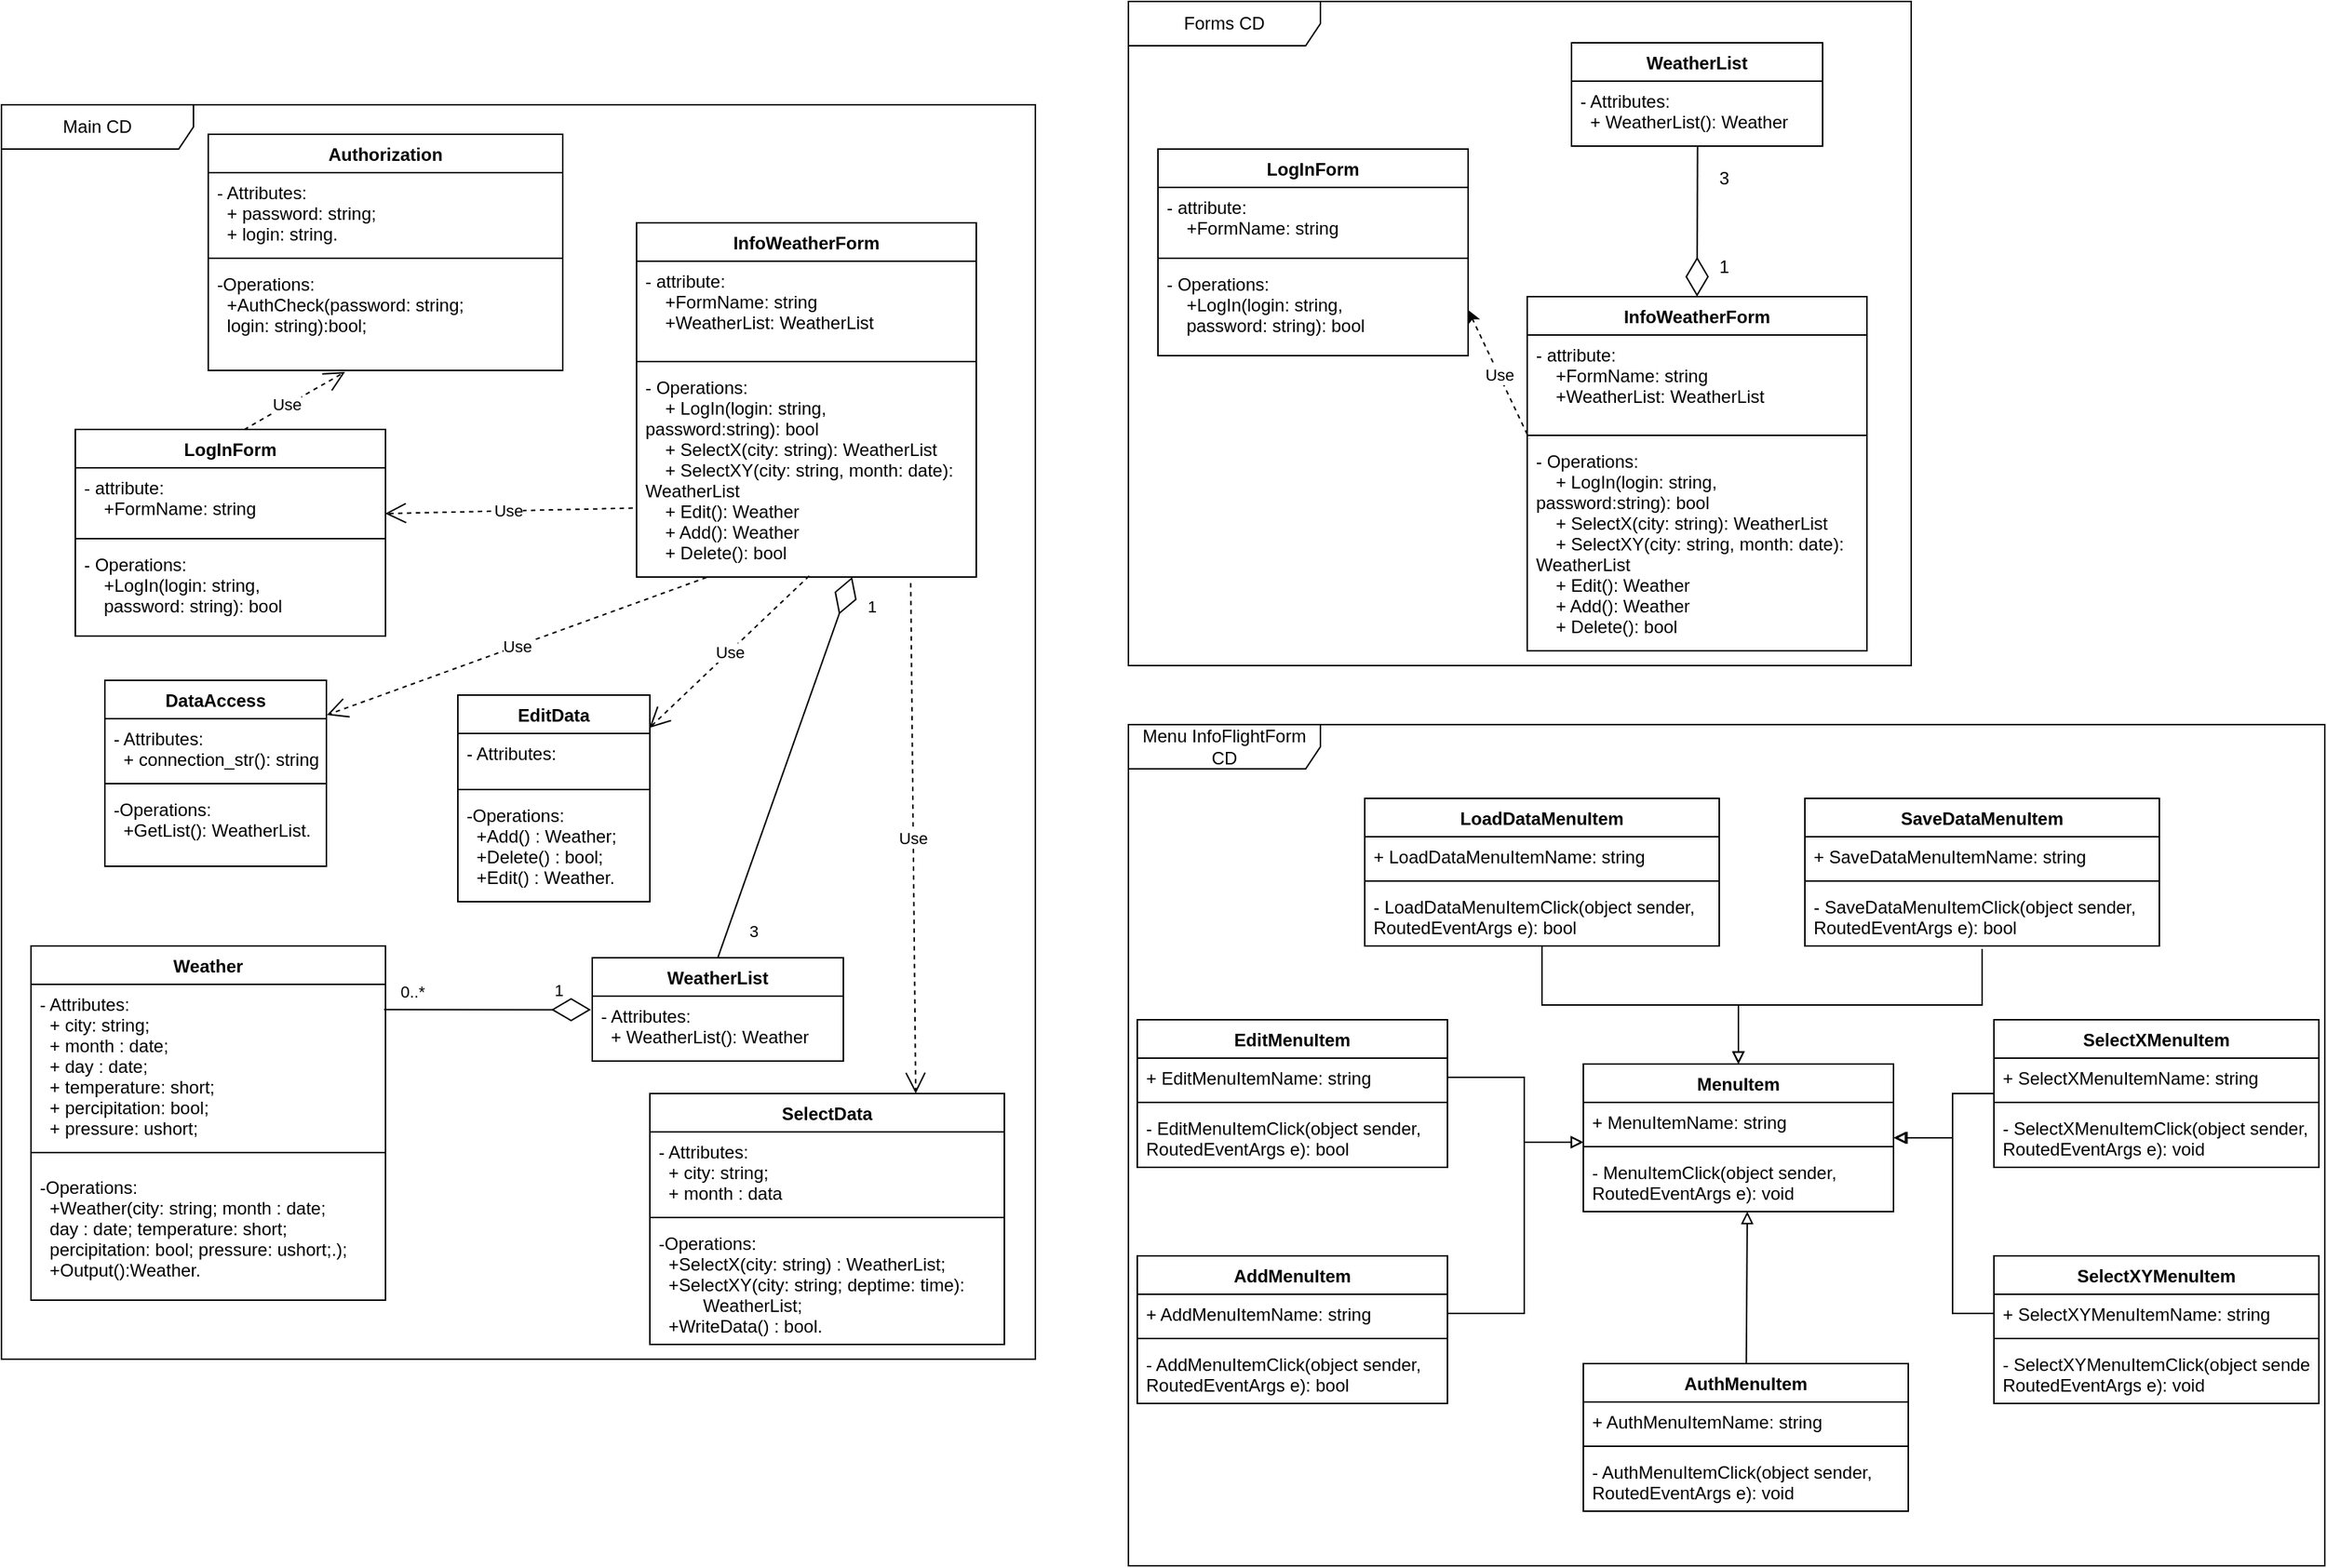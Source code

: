 <mxfile version="13.9.9" type="device" pages="3"><diagram id="Q_-utc7hI-s4VzhZq49y" name="Діаграми класів"><mxGraphModel dx="979" dy="-273" grid="1" gridSize="10" guides="1" tooltips="1" connect="1" arrows="1" fold="1" page="1" pageScale="1" pageWidth="827" pageHeight="1169" math="0" shadow="0"><root><mxCell id="0"/><mxCell id="1" parent="0"/><mxCell id="jeII2KonG764tnEhMaRh-93" value="Forms CD" style="shape=umlFrame;whiteSpace=wrap;html=1;labelBackgroundColor=none;width=130;height=30;" parent="1" vertex="1"><mxGeometry x="1654" y="1190" width="530" height="450" as="geometry"/></mxCell><mxCell id="jeII2KonG764tnEhMaRh-24" value="Main CD" style="shape=umlFrame;whiteSpace=wrap;html=1;labelBackgroundColor=none;width=130;height=30;" parent="1" vertex="1"><mxGeometry x="891" y="1260" width="700" height="850" as="geometry"/></mxCell><mxCell id="MARAm5SuNky9e5I9ptCr-65" value="Use" style="endArrow=none;dashed=1;html=1;entryX=0.006;entryY=0.775;entryDx=0;entryDy=0;entryPerimeter=0;startArrow=classic;startFill=1;exitX=1;exitY=0.5;exitDx=0;exitDy=0;" parent="1" source="MARAm5SuNky9e5I9ptCr-94" target="MARAm5SuNky9e5I9ptCr-85" edge="1"><mxGeometry width="50" height="50" relative="1" as="geometry"><mxPoint x="1824" y="1536" as="sourcePoint"/><mxPoint x="1929.06" y="1536.012" as="targetPoint"/></mxGeometry></mxCell><mxCell id="MARAm5SuNky9e5I9ptCr-80" value="1" style="text;html=1;align=center;verticalAlign=middle;resizable=0;points=[];autosize=1;" parent="1" vertex="1"><mxGeometry x="2047" y="1360" width="20" height="20" as="geometry"/></mxCell><mxCell id="MARAm5SuNky9e5I9ptCr-81" value="3" style="text;html=1;align=center;verticalAlign=middle;resizable=0;points=[];autosize=1;" parent="1" vertex="1"><mxGeometry x="2047" y="1300" width="20" height="20" as="geometry"/></mxCell><mxCell id="MARAm5SuNky9e5I9ptCr-83" value="InfoWeatherForm" style="swimlane;fontStyle=1;align=center;verticalAlign=top;childLayout=stackLayout;horizontal=1;startSize=26;horizontalStack=0;resizeParent=1;resizeParentMax=0;resizeLast=0;collapsible=1;marginBottom=0;" parent="1" vertex="1"><mxGeometry x="1924" y="1390" width="230" height="240" as="geometry"><mxRectangle x="1740" y="2600" width="100" height="26" as="alternateBounds"/></mxGeometry></mxCell><mxCell id="MARAm5SuNky9e5I9ptCr-84" value="- attribute:&#10;    +FormName: string&#10;    +WeatherList: WeatherList" style="text;strokeColor=none;fillColor=none;align=left;verticalAlign=top;spacingLeft=4;spacingRight=4;overflow=hidden;rotatable=0;points=[[0,0.5],[1,0.5]];portConstraint=eastwest;" parent="MARAm5SuNky9e5I9ptCr-83" vertex="1"><mxGeometry y="26" width="230" height="64" as="geometry"/></mxCell><mxCell id="MARAm5SuNky9e5I9ptCr-85" value="" style="line;strokeWidth=1;fillColor=none;align=left;verticalAlign=middle;spacingTop=-1;spacingLeft=3;spacingRight=3;rotatable=0;labelPosition=right;points=[];portConstraint=eastwest;" parent="MARAm5SuNky9e5I9ptCr-83" vertex="1"><mxGeometry y="90" width="230" height="8" as="geometry"/></mxCell><mxCell id="MARAm5SuNky9e5I9ptCr-86" value="- Operations:&#10;    + LogIn(login: string,&#10;password:string): bool&#10;    + SelectX(city: string): WeatherList&#10;    + SelectXY(city: string, month: date): &#10;WeatherList&#10;    + Edit(): Weather&#10;    + Add(): Weather&#10;    + Delete(): bool" style="text;strokeColor=none;fillColor=none;align=left;verticalAlign=top;spacingLeft=4;spacingRight=4;overflow=hidden;rotatable=0;points=[[0,0.5],[1,0.5]];portConstraint=eastwest;" parent="MARAm5SuNky9e5I9ptCr-83" vertex="1"><mxGeometry y="98" width="230" height="142" as="geometry"/></mxCell><mxCell id="MARAm5SuNky9e5I9ptCr-91" value=" LogInForm" style="swimlane;fontStyle=1;align=center;verticalAlign=top;childLayout=stackLayout;horizontal=1;startSize=26;horizontalStack=0;resizeParent=1;resizeParentMax=0;resizeLast=0;collapsible=1;marginBottom=0;" parent="1" vertex="1"><mxGeometry x="1674" y="1290" width="210" height="140" as="geometry"><mxRectangle x="1740" y="2600" width="100" height="26" as="alternateBounds"/></mxGeometry></mxCell><mxCell id="MARAm5SuNky9e5I9ptCr-92" value="- attribute:&#10;    +FormName: string" style="text;strokeColor=none;fillColor=none;align=left;verticalAlign=top;spacingLeft=4;spacingRight=4;overflow=hidden;rotatable=0;points=[[0,0.5],[1,0.5]];portConstraint=eastwest;" parent="MARAm5SuNky9e5I9ptCr-91" vertex="1"><mxGeometry y="26" width="210" height="44" as="geometry"/></mxCell><mxCell id="MARAm5SuNky9e5I9ptCr-93" value="" style="line;strokeWidth=1;fillColor=none;align=left;verticalAlign=middle;spacingTop=-1;spacingLeft=3;spacingRight=3;rotatable=0;labelPosition=right;points=[];portConstraint=eastwest;" parent="MARAm5SuNky9e5I9ptCr-91" vertex="1"><mxGeometry y="70" width="210" height="8" as="geometry"/></mxCell><mxCell id="MARAm5SuNky9e5I9ptCr-94" value="- Operations:&#10;    +LogIn(login: string,&#10;    password: string): bool" style="text;strokeColor=none;fillColor=none;align=left;verticalAlign=top;spacingLeft=4;spacingRight=4;overflow=hidden;rotatable=0;points=[[0,0.5],[1,0.5]];portConstraint=eastwest;" parent="MARAm5SuNky9e5I9ptCr-91" vertex="1"><mxGeometry y="78" width="210" height="62" as="geometry"/></mxCell><mxCell id="jeII2KonG764tnEhMaRh-7" value="" style="endArrow=diamondThin;endFill=0;endSize=24;html=1;exitX=0.502;exitY=0.988;exitDx=0;exitDy=0;entryX=0.5;entryY=0;entryDx=0;entryDy=0;exitPerimeter=0;" parent="1" source="PMJ7hegurPW_SV0u2XX2-84" target="MARAm5SuNky9e5I9ptCr-83" edge="1"><mxGeometry width="160" relative="1" as="geometry"><mxPoint x="1814.0" y="1359.412" as="sourcePoint"/><mxPoint x="2039" y="1292" as="targetPoint"/></mxGeometry></mxCell><mxCell id="jeII2KonG764tnEhMaRh-13" value="Use" style="endArrow=open;endSize=12;dashed=1;html=1;exitX=-0.011;exitY=0.671;exitDx=0;exitDy=0;entryX=0.999;entryY=0.705;entryDx=0;entryDy=0;exitPerimeter=0;entryPerimeter=0;" parent="1" source="jeII2KonG764tnEhMaRh-88" target="jeII2KonG764tnEhMaRh-90" edge="1"><mxGeometry width="160" relative="1" as="geometry"><mxPoint x="1295.0" y="1534" as="sourcePoint"/><mxPoint x="1185.0" y="1534" as="targetPoint"/></mxGeometry></mxCell><mxCell id="jeII2KonG764tnEhMaRh-17" value="Use" style="endArrow=open;endSize=12;dashed=1;html=1;exitX=0.206;exitY=1.002;exitDx=0;exitDy=0;entryX=1.002;entryY=-0.063;entryDx=0;entryDy=0;exitPerimeter=0;entryPerimeter=0;" parent="1" source="jeII2KonG764tnEhMaRh-88" target="jeII2KonG764tnEhMaRh-82" edge="1"><mxGeometry width="160" relative="1" as="geometry"><mxPoint x="1367.8" y="1599.808" as="sourcePoint"/><mxPoint x="1030.0" y="1672" as="targetPoint"/></mxGeometry></mxCell><mxCell id="jeII2KonG764tnEhMaRh-21" value="Use" style="endArrow=open;endSize=12;dashed=1;html=1;exitX=0.508;exitY=0.995;exitDx=0;exitDy=0;entryX=0.997;entryY=-0.109;entryDx=0;entryDy=0;exitPerimeter=0;entryPerimeter=0;" parent="1" source="jeII2KonG764tnEhMaRh-88" edge="1" target="jeII2KonG764tnEhMaRh-56"><mxGeometry width="160" relative="1" as="geometry"><mxPoint x="1457.12" y="1600.992" as="sourcePoint"/><mxPoint x="1345" y="1677" as="targetPoint"/></mxGeometry></mxCell><mxCell id="jeII2KonG764tnEhMaRh-22" value="Use" style="endArrow=open;endSize=12;dashed=1;html=1;entryX=0.75;entryY=0;entryDx=0;entryDy=0;exitX=0.807;exitY=1.029;exitDx=0;exitDy=0;exitPerimeter=0;" parent="1" source="jeII2KonG764tnEhMaRh-88" target="jeII2KonG764tnEhMaRh-71" edge="1"><mxGeometry width="160" relative="1" as="geometry"><mxPoint x="1539.72" y="1595.104" as="sourcePoint"/><mxPoint x="1605.55" y="1945.74" as="targetPoint"/></mxGeometry></mxCell><mxCell id="jeII2KonG764tnEhMaRh-23" value="Use" style="endArrow=open;endSize=12;dashed=1;html=1;exitX=0.5;exitY=0;exitDx=0;exitDy=0;entryX=0.386;entryY=1.014;entryDx=0;entryDy=0;entryPerimeter=0;" parent="1" target="jeII2KonG764tnEhMaRh-80" edge="1"><mxGeometry width="160" relative="1" as="geometry"><mxPoint x="1045.0" y="1486" as="sourcePoint"/><mxPoint x="1156.977" y="1456" as="targetPoint"/></mxGeometry></mxCell><mxCell id="jeII2KonG764tnEhMaRh-55" value="EditData" style="swimlane;fontStyle=1;align=center;verticalAlign=top;childLayout=stackLayout;horizontal=1;startSize=26;horizontalStack=0;resizeParent=1;resizeParentMax=0;resizeLast=0;collapsible=1;marginBottom=0;" parent="1" vertex="1"><mxGeometry x="1200" y="1660" width="130" height="140" as="geometry"><mxRectangle x="270" y="3040" width="100" height="26" as="alternateBounds"/></mxGeometry></mxCell><mxCell id="jeII2KonG764tnEhMaRh-56" value="- Attributes:&#10;" style="text;strokeColor=none;fillColor=none;align=left;verticalAlign=top;spacingLeft=4;spacingRight=4;overflow=hidden;rotatable=0;points=[[0,0.5],[1,0.5]];portConstraint=eastwest;" parent="jeII2KonG764tnEhMaRh-55" vertex="1"><mxGeometry y="26" width="130" height="34" as="geometry"/></mxCell><mxCell id="jeII2KonG764tnEhMaRh-57" value="" style="line;strokeWidth=1;fillColor=none;align=left;verticalAlign=middle;spacingTop=-1;spacingLeft=3;spacingRight=3;rotatable=0;labelPosition=right;points=[];portConstraint=eastwest;" parent="jeII2KonG764tnEhMaRh-55" vertex="1"><mxGeometry y="60" width="130" height="8" as="geometry"/></mxCell><mxCell id="jeII2KonG764tnEhMaRh-58" value="-Operations:&#10;  +Add() : Weather;&#10;  +Delete() : bool;&#10;  +Edit() : Weather.&#10;&#10;" style="text;strokeColor=none;fillColor=none;align=left;verticalAlign=top;spacingLeft=4;spacingRight=4;overflow=hidden;rotatable=0;points=[[0,0.5],[1,0.5]];portConstraint=eastwest;" parent="jeII2KonG764tnEhMaRh-55" vertex="1"><mxGeometry y="68" width="130" height="72" as="geometry"/></mxCell><mxCell id="jeII2KonG764tnEhMaRh-63" value="Weather" style="swimlane;fontStyle=1;align=center;verticalAlign=top;childLayout=stackLayout;horizontal=1;startSize=26;horizontalStack=0;resizeParent=1;resizeParentMax=0;resizeLast=0;collapsible=1;marginBottom=0;" parent="1" vertex="1"><mxGeometry x="911" y="1830" width="240" height="240" as="geometry"><mxRectangle x="270" y="3040" width="100" height="26" as="alternateBounds"/></mxGeometry></mxCell><mxCell id="jeII2KonG764tnEhMaRh-64" value="- Attributes:&#10;  + city: string;&#10;  + month : date;&#10;  + day : date;&#10;  + temperature: short;&#10;  + percipitation: bool;&#10;  + pressure: ushort;&#10;&#10; " style="text;strokeColor=none;fillColor=none;align=left;verticalAlign=top;spacingLeft=4;spacingRight=4;overflow=hidden;rotatable=0;points=[[0,0.5],[1,0.5]];portConstraint=eastwest;" parent="jeII2KonG764tnEhMaRh-63" vertex="1"><mxGeometry y="26" width="240" height="104" as="geometry"/></mxCell><mxCell id="jeII2KonG764tnEhMaRh-65" value="" style="line;strokeWidth=1;fillColor=none;align=left;verticalAlign=middle;spacingTop=-1;spacingLeft=3;spacingRight=3;rotatable=0;labelPosition=right;points=[];portConstraint=eastwest;" parent="jeII2KonG764tnEhMaRh-63" vertex="1"><mxGeometry y="130" width="240" height="20" as="geometry"/></mxCell><mxCell id="jeII2KonG764tnEhMaRh-66" value="-Operations: &#10;  +Weather(city: string; month : date; &#10;  day : date; temperature: short; &#10;  percipitation: bool; pressure: ushort;.);&#10;  +Output():Weather." style="text;strokeColor=none;fillColor=none;align=left;verticalAlign=top;spacingLeft=4;spacingRight=4;overflow=hidden;rotatable=0;points=[[0,0.5],[1,0.5]];portConstraint=eastwest;" parent="jeII2KonG764tnEhMaRh-63" vertex="1"><mxGeometry y="150" width="240" height="90" as="geometry"/></mxCell><mxCell id="jeII2KonG764tnEhMaRh-71" value="SelectData" style="swimlane;fontStyle=1;align=center;verticalAlign=top;childLayout=stackLayout;horizontal=1;startSize=26;horizontalStack=0;resizeParent=1;resizeParentMax=0;resizeLast=0;collapsible=1;marginBottom=0;" parent="1" vertex="1"><mxGeometry x="1330" y="1930" width="240" height="170" as="geometry"><mxRectangle x="270" y="3040" width="100" height="26" as="alternateBounds"/></mxGeometry></mxCell><mxCell id="jeII2KonG764tnEhMaRh-72" value="- Attributes:&#10;  + city: string;&#10;  + month : data  " style="text;strokeColor=none;fillColor=none;align=left;verticalAlign=top;spacingLeft=4;spacingRight=4;overflow=hidden;rotatable=0;points=[[0,0.5],[1,0.5]];portConstraint=eastwest;" parent="jeII2KonG764tnEhMaRh-71" vertex="1"><mxGeometry y="26" width="240" height="54" as="geometry"/></mxCell><mxCell id="jeII2KonG764tnEhMaRh-73" value="" style="line;strokeWidth=1;fillColor=none;align=left;verticalAlign=middle;spacingTop=-1;spacingLeft=3;spacingRight=3;rotatable=0;labelPosition=right;points=[];portConstraint=eastwest;" parent="jeII2KonG764tnEhMaRh-71" vertex="1"><mxGeometry y="80" width="240" height="8" as="geometry"/></mxCell><mxCell id="jeII2KonG764tnEhMaRh-74" value="-Operations:&#10;  +SelectX(city: string) : WeatherList;&#10;  +SelectXY(city: string; deptime: time):&#10;         WeatherList;&#10;  +WriteData() : bool.&#10;&#10;" style="text;strokeColor=none;fillColor=none;align=left;verticalAlign=top;spacingLeft=4;spacingRight=4;overflow=hidden;rotatable=0;points=[[0,0.5],[1,0.5]];portConstraint=eastwest;" parent="jeII2KonG764tnEhMaRh-71" vertex="1"><mxGeometry y="88" width="240" height="82" as="geometry"/></mxCell><mxCell id="jeII2KonG764tnEhMaRh-75" value="WeatherList" style="swimlane;fontStyle=1;align=center;verticalAlign=top;childLayout=stackLayout;horizontal=1;startSize=26;horizontalStack=0;resizeParent=1;resizeParentMax=0;resizeLast=0;collapsible=1;marginBottom=0;" parent="1" vertex="1"><mxGeometry x="1291" y="1838" width="170" height="70" as="geometry"><mxRectangle x="270" y="3040" width="100" height="26" as="alternateBounds"/></mxGeometry></mxCell><mxCell id="jeII2KonG764tnEhMaRh-76" value="- Attributes:&#10;  + WeatherList(): Weather" style="text;strokeColor=none;fillColor=none;align=left;verticalAlign=top;spacingLeft=4;spacingRight=4;overflow=hidden;rotatable=0;points=[[0,0.5],[1,0.5]];portConstraint=eastwest;" parent="jeII2KonG764tnEhMaRh-75" vertex="1"><mxGeometry y="26" width="170" height="44" as="geometry"/></mxCell><mxCell id="jeII2KonG764tnEhMaRh-77" value="Authorization" style="swimlane;fontStyle=1;align=center;verticalAlign=top;childLayout=stackLayout;horizontal=1;startSize=26;horizontalStack=0;resizeParent=1;resizeParentMax=0;resizeLast=0;collapsible=1;marginBottom=0;" parent="1" vertex="1"><mxGeometry x="1031" y="1280" width="240" height="160" as="geometry"><mxRectangle x="270" y="3040" width="100" height="26" as="alternateBounds"/></mxGeometry></mxCell><mxCell id="jeII2KonG764tnEhMaRh-78" value="- Attributes:&#10;  + password: string;&#10;  + login: string." style="text;strokeColor=none;fillColor=none;align=left;verticalAlign=top;spacingLeft=4;spacingRight=4;overflow=hidden;rotatable=0;points=[[0,0.5],[1,0.5]];portConstraint=eastwest;" parent="jeII2KonG764tnEhMaRh-77" vertex="1"><mxGeometry y="26" width="240" height="54" as="geometry"/></mxCell><mxCell id="jeII2KonG764tnEhMaRh-79" value="" style="line;strokeWidth=1;fillColor=none;align=left;verticalAlign=middle;spacingTop=-1;spacingLeft=3;spacingRight=3;rotatable=0;labelPosition=right;points=[];portConstraint=eastwest;" parent="jeII2KonG764tnEhMaRh-77" vertex="1"><mxGeometry y="80" width="240" height="8" as="geometry"/></mxCell><mxCell id="jeII2KonG764tnEhMaRh-80" value="-Operations:&#10;  +AuthCheck(password: string; &#10;  login: string):bool;&#10;" style="text;strokeColor=none;fillColor=none;align=left;verticalAlign=top;spacingLeft=4;spacingRight=4;overflow=hidden;rotatable=0;points=[[0,0.5],[1,0.5]];portConstraint=eastwest;" parent="jeII2KonG764tnEhMaRh-77" vertex="1"><mxGeometry y="88" width="240" height="72" as="geometry"/></mxCell><mxCell id="jeII2KonG764tnEhMaRh-81" value="DataAccess" style="swimlane;fontStyle=1;align=center;verticalAlign=top;childLayout=stackLayout;horizontal=1;startSize=26;horizontalStack=0;resizeParent=1;resizeParentMax=0;resizeLast=0;collapsible=1;marginBottom=0;" parent="1" vertex="1"><mxGeometry x="961" y="1650" width="150" height="126" as="geometry"><mxRectangle x="270" y="3040" width="100" height="26" as="alternateBounds"/></mxGeometry></mxCell><mxCell id="jeII2KonG764tnEhMaRh-82" value="- Attributes:&#10;  + connection_str(): string" style="text;strokeColor=none;fillColor=none;align=left;verticalAlign=top;spacingLeft=4;spacingRight=4;overflow=hidden;rotatable=0;points=[[0,0.5],[1,0.5]];portConstraint=eastwest;" parent="jeII2KonG764tnEhMaRh-81" vertex="1"><mxGeometry y="26" width="150" height="40" as="geometry"/></mxCell><mxCell id="jeII2KonG764tnEhMaRh-83" value="" style="line;strokeWidth=1;fillColor=none;align=left;verticalAlign=middle;spacingTop=-1;spacingLeft=3;spacingRight=3;rotatable=0;labelPosition=right;points=[];portConstraint=eastwest;" parent="jeII2KonG764tnEhMaRh-81" vertex="1"><mxGeometry y="66" width="150" height="8" as="geometry"/></mxCell><mxCell id="jeII2KonG764tnEhMaRh-84" value="-Operations:&#10;  +GetList(): WeatherList.&#10;&#10;" style="text;strokeColor=none;fillColor=none;align=left;verticalAlign=top;spacingLeft=4;spacingRight=4;overflow=hidden;rotatable=0;points=[[0,0.5],[1,0.5]];portConstraint=eastwest;" parent="jeII2KonG764tnEhMaRh-81" vertex="1"><mxGeometry y="74" width="150" height="52" as="geometry"/></mxCell><mxCell id="jeII2KonG764tnEhMaRh-85" value="InfoWeatherForm" style="swimlane;fontStyle=1;align=center;verticalAlign=top;childLayout=stackLayout;horizontal=1;startSize=26;horizontalStack=0;resizeParent=1;resizeParentMax=0;resizeLast=0;collapsible=1;marginBottom=0;" parent="1" vertex="1"><mxGeometry x="1321" y="1340" width="230" height="240" as="geometry"><mxRectangle x="1740" y="2600" width="100" height="26" as="alternateBounds"/></mxGeometry></mxCell><mxCell id="jeII2KonG764tnEhMaRh-86" value="- attribute:&#10;    +FormName: string&#10;    +WeatherList: WeatherList" style="text;strokeColor=none;fillColor=none;align=left;verticalAlign=top;spacingLeft=4;spacingRight=4;overflow=hidden;rotatable=0;points=[[0,0.5],[1,0.5]];portConstraint=eastwest;" parent="jeII2KonG764tnEhMaRh-85" vertex="1"><mxGeometry y="26" width="230" height="64" as="geometry"/></mxCell><mxCell id="jeII2KonG764tnEhMaRh-87" value="" style="line;strokeWidth=1;fillColor=none;align=left;verticalAlign=middle;spacingTop=-1;spacingLeft=3;spacingRight=3;rotatable=0;labelPosition=right;points=[];portConstraint=eastwest;" parent="jeII2KonG764tnEhMaRh-85" vertex="1"><mxGeometry y="90" width="230" height="8" as="geometry"/></mxCell><mxCell id="jeII2KonG764tnEhMaRh-88" value="- Operations:&#10;    + LogIn(login: string,&#10;password:string): bool&#10;    + SelectX(city: string): WeatherList&#10;    + SelectXY(city: string, month: date): &#10;WeatherList&#10;    + Edit(): Weather&#10;    + Add(): Weather&#10;    + Delete(): bool" style="text;strokeColor=none;fillColor=none;align=left;verticalAlign=top;spacingLeft=4;spacingRight=4;overflow=hidden;rotatable=0;points=[[0,0.5],[1,0.5]];portConstraint=eastwest;" parent="jeII2KonG764tnEhMaRh-85" vertex="1"><mxGeometry y="98" width="230" height="142" as="geometry"/></mxCell><mxCell id="jeII2KonG764tnEhMaRh-89" value=" LogInForm" style="swimlane;fontStyle=1;align=center;verticalAlign=top;childLayout=stackLayout;horizontal=1;startSize=26;horizontalStack=0;resizeParent=1;resizeParentMax=0;resizeLast=0;collapsible=1;marginBottom=0;" parent="1" vertex="1"><mxGeometry x="941" y="1480" width="210" height="140" as="geometry"><mxRectangle x="1740" y="2600" width="100" height="26" as="alternateBounds"/></mxGeometry></mxCell><mxCell id="jeII2KonG764tnEhMaRh-90" value="- attribute:&#10;    +FormName: string" style="text;strokeColor=none;fillColor=none;align=left;verticalAlign=top;spacingLeft=4;spacingRight=4;overflow=hidden;rotatable=0;points=[[0,0.5],[1,0.5]];portConstraint=eastwest;" parent="jeII2KonG764tnEhMaRh-89" vertex="1"><mxGeometry y="26" width="210" height="44" as="geometry"/></mxCell><mxCell id="jeII2KonG764tnEhMaRh-91" value="" style="line;strokeWidth=1;fillColor=none;align=left;verticalAlign=middle;spacingTop=-1;spacingLeft=3;spacingRight=3;rotatable=0;labelPosition=right;points=[];portConstraint=eastwest;" parent="jeII2KonG764tnEhMaRh-89" vertex="1"><mxGeometry y="70" width="210" height="8" as="geometry"/></mxCell><mxCell id="jeII2KonG764tnEhMaRh-92" value="- Operations:&#10;    +LogIn(login: string,&#10;    password: string): bool" style="text;strokeColor=none;fillColor=none;align=left;verticalAlign=top;spacingLeft=4;spacingRight=4;overflow=hidden;rotatable=0;points=[[0,0.5],[1,0.5]];portConstraint=eastwest;" parent="jeII2KonG764tnEhMaRh-89" vertex="1"><mxGeometry y="78" width="210" height="62" as="geometry"/></mxCell><mxCell id="PMJ7hegurPW_SV0u2XX2-43" value="Menu InfoFlightForm CD" style="shape=umlFrame;whiteSpace=wrap;html=1;labelBackgroundColor=none;width=130;height=30;" parent="1" vertex="1"><mxGeometry x="1654" y="1680" width="810" height="570" as="geometry"/></mxCell><mxCell id="PMJ7hegurPW_SV0u2XX2-44" value="" style="rounded=0;orthogonalLoop=1;jettySize=auto;html=1;startArrow=block;startFill=0;endArrow=none;endFill=0;endSize=6;" parent="1" target="PMJ7hegurPW_SV0u2XX2-75" edge="1"><mxGeometry relative="1" as="geometry"><mxPoint x="2073" y="2010" as="sourcePoint"/></mxGeometry></mxCell><mxCell id="PMJ7hegurPW_SV0u2XX2-45" value="" style="edgeStyle=orthogonalEdgeStyle;rounded=0;orthogonalLoop=1;jettySize=auto;html=1;endArrow=none;endFill=0;startArrow=block;startFill=0;endSize=6;" parent="1" source="PMJ7hegurPW_SV0u2XX2-79" target="PMJ7hegurPW_SV0u2XX2-51" edge="1"><mxGeometry relative="1" as="geometry"/></mxCell><mxCell id="PMJ7hegurPW_SV0u2XX2-46" value="" style="edgeStyle=orthogonalEdgeStyle;rounded=0;orthogonalLoop=1;jettySize=auto;html=1;startArrow=block;startFill=0;endArrow=none;endFill=0;endSize=6;entryX=1;entryY=0.5;entryDx=0;entryDy=0;" parent="1" target="PMJ7hegurPW_SV0u2XX2-56" edge="1"><mxGeometry relative="1" as="geometry"><mxPoint x="1962" y="1963" as="sourcePoint"/><mxPoint x="1882" y="1963" as="targetPoint"/><Array as="points"><mxPoint x="1922" y="1963"/><mxPoint x="1922" y="1919"/></Array></mxGeometry></mxCell><mxCell id="PMJ7hegurPW_SV0u2XX2-47" value="" style="edgeStyle=orthogonalEdgeStyle;rounded=0;orthogonalLoop=1;jettySize=auto;html=1;startArrow=block;startFill=0;endArrow=none;endFill=0;endSize=6;" parent="1" source="PMJ7hegurPW_SV0u2XX2-79" target="PMJ7hegurPW_SV0u2XX2-63" edge="1"><mxGeometry relative="1" as="geometry"><Array as="points"><mxPoint x="2212" y="1960"/><mxPoint x="2212" y="1930"/></Array></mxGeometry></mxCell><mxCell id="PMJ7hegurPW_SV0u2XX2-48" value="" style="edgeStyle=orthogonalEdgeStyle;rounded=0;orthogonalLoop=1;jettySize=auto;html=1;startArrow=block;startFill=0;endArrow=none;endFill=0;endSize=6;exitX=0;exitY=1.038;exitDx=0;exitDy=0;exitPerimeter=0;entryX=1;entryY=0.5;entryDx=0;entryDy=0;" parent="1" source="PMJ7hegurPW_SV0u2XX2-80" target="PMJ7hegurPW_SV0u2XX2-60" edge="1"><mxGeometry relative="1" as="geometry"><Array as="points"><mxPoint x="1922" y="1963"/><mxPoint x="1922" y="2079"/></Array></mxGeometry></mxCell><mxCell id="PMJ7hegurPW_SV0u2XX2-49" value="" style="edgeStyle=orthogonalEdgeStyle;rounded=0;orthogonalLoop=1;jettySize=auto;html=1;startArrow=block;startFill=0;endArrow=none;endFill=0;entryX=0.5;entryY=1.05;entryDx=0;entryDy=0;entryPerimeter=0;" parent="1" target="PMJ7hegurPW_SV0u2XX2-70" edge="1"><mxGeometry relative="1" as="geometry"><mxPoint x="2067" y="1910" as="sourcePoint"/><Array as="points"><mxPoint x="2067" y="1870"/><mxPoint x="2232" y="1870"/></Array></mxGeometry></mxCell><mxCell id="PMJ7hegurPW_SV0u2XX2-50" value="" style="edgeStyle=orthogonalEdgeStyle;rounded=0;orthogonalLoop=1;jettySize=auto;html=1;startArrow=block;startFill=0;endArrow=none;endFill=0;endSize=6;entryX=0;entryY=0.5;entryDx=0;entryDy=0;" parent="1" target="PMJ7hegurPW_SV0u2XX2-72" edge="1"><mxGeometry relative="1" as="geometry"><mxPoint x="2173" y="1960" as="sourcePoint"/><mxPoint x="2172" y="2100" as="targetPoint"/><Array as="points"><mxPoint x="2173" y="1960"/><mxPoint x="2212" y="1960"/><mxPoint x="2212" y="2079"/></Array></mxGeometry></mxCell><mxCell id="PMJ7hegurPW_SV0u2XX2-51" value="LoadDataMenuItem" style="swimlane;fontStyle=1;align=center;verticalAlign=top;childLayout=stackLayout;horizontal=1;startSize=26;horizontalStack=0;resizeParent=1;resizeParentMax=0;resizeLast=0;collapsible=1;marginBottom=0;" parent="1" vertex="1"><mxGeometry x="1814" y="1730" width="240" height="100" as="geometry"/></mxCell><mxCell id="PMJ7hegurPW_SV0u2XX2-52" value="+ LoadDataMenuItemName: string" style="text;strokeColor=none;fillColor=none;align=left;verticalAlign=top;spacingLeft=4;spacingRight=4;overflow=hidden;rotatable=0;points=[[0,0.5],[1,0.5]];portConstraint=eastwest;" parent="PMJ7hegurPW_SV0u2XX2-51" vertex="1"><mxGeometry y="26" width="240" height="26" as="geometry"/></mxCell><mxCell id="PMJ7hegurPW_SV0u2XX2-53" value="" style="line;strokeWidth=1;fillColor=none;align=left;verticalAlign=middle;spacingTop=-1;spacingLeft=3;spacingRight=3;rotatable=0;labelPosition=right;points=[];portConstraint=eastwest;" parent="PMJ7hegurPW_SV0u2XX2-51" vertex="1"><mxGeometry y="52" width="240" height="8" as="geometry"/></mxCell><mxCell id="PMJ7hegurPW_SV0u2XX2-54" value="- LoadDataMenuItemClick(object sender, &#10;RoutedEventArgs e): bool" style="text;strokeColor=none;fillColor=none;align=left;verticalAlign=top;spacingLeft=4;spacingRight=4;overflow=hidden;rotatable=0;points=[[0,0.5],[1,0.5]];portConstraint=eastwest;" parent="PMJ7hegurPW_SV0u2XX2-51" vertex="1"><mxGeometry y="60" width="240" height="40" as="geometry"/></mxCell><mxCell id="PMJ7hegurPW_SV0u2XX2-55" value="EditMenuItem" style="swimlane;fontStyle=1;align=center;verticalAlign=top;childLayout=stackLayout;horizontal=1;startSize=26;horizontalStack=0;resizeParent=1;resizeParentMax=0;resizeLast=0;collapsible=1;marginBottom=0;" parent="1" vertex="1"><mxGeometry x="1660" y="1880" width="210" height="100" as="geometry"/></mxCell><mxCell id="PMJ7hegurPW_SV0u2XX2-56" value="+ EditMenuItemName: string" style="text;strokeColor=none;fillColor=none;align=left;verticalAlign=top;spacingLeft=4;spacingRight=4;overflow=hidden;rotatable=0;points=[[0,0.5],[1,0.5]];portConstraint=eastwest;" parent="PMJ7hegurPW_SV0u2XX2-55" vertex="1"><mxGeometry y="26" width="210" height="26" as="geometry"/></mxCell><mxCell id="PMJ7hegurPW_SV0u2XX2-57" value="" style="line;strokeWidth=1;fillColor=none;align=left;verticalAlign=middle;spacingTop=-1;spacingLeft=3;spacingRight=3;rotatable=0;labelPosition=right;points=[];portConstraint=eastwest;" parent="PMJ7hegurPW_SV0u2XX2-55" vertex="1"><mxGeometry y="52" width="210" height="8" as="geometry"/></mxCell><mxCell id="PMJ7hegurPW_SV0u2XX2-58" value="- EditMenuItemClick(object sender, &#10;RoutedEventArgs e): bool" style="text;strokeColor=none;fillColor=none;align=left;verticalAlign=top;spacingLeft=4;spacingRight=4;overflow=hidden;rotatable=0;points=[[0,0.5],[1,0.5]];portConstraint=eastwest;" parent="PMJ7hegurPW_SV0u2XX2-55" vertex="1"><mxGeometry y="60" width="210" height="40" as="geometry"/></mxCell><mxCell id="PMJ7hegurPW_SV0u2XX2-59" value="AddMenuItem" style="swimlane;fontStyle=1;align=center;verticalAlign=top;childLayout=stackLayout;horizontal=1;startSize=26;horizontalStack=0;resizeParent=1;resizeParentMax=0;resizeLast=0;collapsible=1;marginBottom=0;" parent="1" vertex="1"><mxGeometry x="1660" y="2040" width="210" height="100" as="geometry"/></mxCell><mxCell id="PMJ7hegurPW_SV0u2XX2-60" value="+ AddMenuItemName: string" style="text;strokeColor=none;fillColor=none;align=left;verticalAlign=top;spacingLeft=4;spacingRight=4;overflow=hidden;rotatable=0;points=[[0,0.5],[1,0.5]];portConstraint=eastwest;" parent="PMJ7hegurPW_SV0u2XX2-59" vertex="1"><mxGeometry y="26" width="210" height="26" as="geometry"/></mxCell><mxCell id="PMJ7hegurPW_SV0u2XX2-61" value="" style="line;strokeWidth=1;fillColor=none;align=left;verticalAlign=middle;spacingTop=-1;spacingLeft=3;spacingRight=3;rotatable=0;labelPosition=right;points=[];portConstraint=eastwest;" parent="PMJ7hegurPW_SV0u2XX2-59" vertex="1"><mxGeometry y="52" width="210" height="8" as="geometry"/></mxCell><mxCell id="PMJ7hegurPW_SV0u2XX2-62" value="- AddMenuItemClick(object sender, &#10;RoutedEventArgs e): bool" style="text;strokeColor=none;fillColor=none;align=left;verticalAlign=top;spacingLeft=4;spacingRight=4;overflow=hidden;rotatable=0;points=[[0,0.5],[1,0.5]];portConstraint=eastwest;" parent="PMJ7hegurPW_SV0u2XX2-59" vertex="1"><mxGeometry y="60" width="210" height="40" as="geometry"/></mxCell><mxCell id="PMJ7hegurPW_SV0u2XX2-63" value="SelectXMenuItem" style="swimlane;fontStyle=1;align=center;verticalAlign=top;childLayout=stackLayout;horizontal=1;startSize=26;horizontalStack=0;resizeParent=1;resizeParentMax=0;resizeLast=0;collapsible=1;marginBottom=0;" parent="1" vertex="1"><mxGeometry x="2240" y="1880" width="220" height="100" as="geometry"/></mxCell><mxCell id="PMJ7hegurPW_SV0u2XX2-64" value="+ SelectXMenuItemName: string" style="text;strokeColor=none;fillColor=none;align=left;verticalAlign=top;spacingLeft=4;spacingRight=4;overflow=hidden;rotatable=0;points=[[0,0.5],[1,0.5]];portConstraint=eastwest;" parent="PMJ7hegurPW_SV0u2XX2-63" vertex="1"><mxGeometry y="26" width="220" height="26" as="geometry"/></mxCell><mxCell id="PMJ7hegurPW_SV0u2XX2-65" value="" style="line;strokeWidth=1;fillColor=none;align=left;verticalAlign=middle;spacingTop=-1;spacingLeft=3;spacingRight=3;rotatable=0;labelPosition=right;points=[];portConstraint=eastwest;" parent="PMJ7hegurPW_SV0u2XX2-63" vertex="1"><mxGeometry y="52" width="220" height="8" as="geometry"/></mxCell><mxCell id="PMJ7hegurPW_SV0u2XX2-66" value="- SelectXMenuItemClick(object sender, &#10;RoutedEventArgs e): void" style="text;strokeColor=none;fillColor=none;align=left;verticalAlign=top;spacingLeft=4;spacingRight=4;overflow=hidden;rotatable=0;points=[[0,0.5],[1,0.5]];portConstraint=eastwest;" parent="PMJ7hegurPW_SV0u2XX2-63" vertex="1"><mxGeometry y="60" width="220" height="40" as="geometry"/></mxCell><mxCell id="PMJ7hegurPW_SV0u2XX2-67" value="SaveDataMenuItem" style="swimlane;fontStyle=1;align=center;verticalAlign=top;childLayout=stackLayout;horizontal=1;startSize=26;horizontalStack=0;resizeParent=1;resizeParentMax=0;resizeLast=0;collapsible=1;marginBottom=0;" parent="1" vertex="1"><mxGeometry x="2112" y="1730" width="240" height="100" as="geometry"/></mxCell><mxCell id="PMJ7hegurPW_SV0u2XX2-68" value="+ SaveDataMenuItemName: string" style="text;strokeColor=none;fillColor=none;align=left;verticalAlign=top;spacingLeft=4;spacingRight=4;overflow=hidden;rotatable=0;points=[[0,0.5],[1,0.5]];portConstraint=eastwest;" parent="PMJ7hegurPW_SV0u2XX2-67" vertex="1"><mxGeometry y="26" width="240" height="26" as="geometry"/></mxCell><mxCell id="PMJ7hegurPW_SV0u2XX2-69" value="" style="line;strokeWidth=1;fillColor=none;align=left;verticalAlign=middle;spacingTop=-1;spacingLeft=3;spacingRight=3;rotatable=0;labelPosition=right;points=[];portConstraint=eastwest;" parent="PMJ7hegurPW_SV0u2XX2-67" vertex="1"><mxGeometry y="52" width="240" height="8" as="geometry"/></mxCell><mxCell id="PMJ7hegurPW_SV0u2XX2-70" value="- SaveDataMenuItemClick(object sender, &#10;RoutedEventArgs e): bool" style="text;strokeColor=none;fillColor=none;align=left;verticalAlign=top;spacingLeft=4;spacingRight=4;overflow=hidden;rotatable=0;points=[[0,0.5],[1,0.5]];portConstraint=eastwest;" parent="PMJ7hegurPW_SV0u2XX2-67" vertex="1"><mxGeometry y="60" width="240" height="40" as="geometry"/></mxCell><mxCell id="PMJ7hegurPW_SV0u2XX2-71" value="SelectXYMenuItem" style="swimlane;fontStyle=1;align=center;verticalAlign=top;childLayout=stackLayout;horizontal=1;startSize=26;horizontalStack=0;resizeParent=1;resizeParentMax=0;resizeLast=0;collapsible=1;marginBottom=0;" parent="1" vertex="1"><mxGeometry x="2240" y="2040" width="220" height="100" as="geometry"/></mxCell><mxCell id="PMJ7hegurPW_SV0u2XX2-72" value="+ SelectXYMenuItemName: string" style="text;strokeColor=none;fillColor=none;align=left;verticalAlign=top;spacingLeft=4;spacingRight=4;overflow=hidden;rotatable=0;points=[[0,0.5],[1,0.5]];portConstraint=eastwest;" parent="PMJ7hegurPW_SV0u2XX2-71" vertex="1"><mxGeometry y="26" width="220" height="26" as="geometry"/></mxCell><mxCell id="PMJ7hegurPW_SV0u2XX2-73" value="" style="line;strokeWidth=1;fillColor=none;align=left;verticalAlign=middle;spacingTop=-1;spacingLeft=3;spacingRight=3;rotatable=0;labelPosition=right;points=[];portConstraint=eastwest;" parent="PMJ7hegurPW_SV0u2XX2-71" vertex="1"><mxGeometry y="52" width="220" height="8" as="geometry"/></mxCell><mxCell id="PMJ7hegurPW_SV0u2XX2-74" value="- SelectXYMenuItemClick(object sender, &#10;RoutedEventArgs e): void" style="text;strokeColor=none;fillColor=none;align=left;verticalAlign=top;spacingLeft=4;spacingRight=4;overflow=hidden;rotatable=0;points=[[0,0.5],[1,0.5]];portConstraint=eastwest;" parent="PMJ7hegurPW_SV0u2XX2-71" vertex="1"><mxGeometry y="60" width="220" height="40" as="geometry"/></mxCell><mxCell id="PMJ7hegurPW_SV0u2XX2-75" value="AuthMenuItem" style="swimlane;fontStyle=1;align=center;verticalAlign=top;childLayout=stackLayout;horizontal=1;startSize=26;horizontalStack=0;resizeParent=1;resizeParentMax=0;resizeLast=0;collapsible=1;marginBottom=0;" parent="1" vertex="1"><mxGeometry x="1962" y="2113" width="220" height="100" as="geometry"/></mxCell><mxCell id="PMJ7hegurPW_SV0u2XX2-76" value="+ AuthMenuItemName: string" style="text;strokeColor=none;fillColor=none;align=left;verticalAlign=top;spacingLeft=4;spacingRight=4;overflow=hidden;rotatable=0;points=[[0,0.5],[1,0.5]];portConstraint=eastwest;" parent="PMJ7hegurPW_SV0u2XX2-75" vertex="1"><mxGeometry y="26" width="220" height="26" as="geometry"/></mxCell><mxCell id="PMJ7hegurPW_SV0u2XX2-77" value="" style="line;strokeWidth=1;fillColor=none;align=left;verticalAlign=middle;spacingTop=-1;spacingLeft=3;spacingRight=3;rotatable=0;labelPosition=right;points=[];portConstraint=eastwest;" parent="PMJ7hegurPW_SV0u2XX2-75" vertex="1"><mxGeometry y="52" width="220" height="8" as="geometry"/></mxCell><mxCell id="PMJ7hegurPW_SV0u2XX2-78" value="- AuthMenuItemClick(object sender, &#10;RoutedEventArgs e): void" style="text;strokeColor=none;fillColor=none;align=left;verticalAlign=top;spacingLeft=4;spacingRight=4;overflow=hidden;rotatable=0;points=[[0,0.5],[1,0.5]];portConstraint=eastwest;" parent="PMJ7hegurPW_SV0u2XX2-75" vertex="1"><mxGeometry y="60" width="220" height="40" as="geometry"/></mxCell><mxCell id="PMJ7hegurPW_SV0u2XX2-79" value="MenuItem" style="swimlane;fontStyle=1;align=center;verticalAlign=top;childLayout=stackLayout;horizontal=1;startSize=26;horizontalStack=0;resizeParent=1;resizeParentMax=0;resizeLast=0;collapsible=1;marginBottom=0;" parent="1" vertex="1"><mxGeometry x="1962" y="1910" width="210" height="100" as="geometry"/></mxCell><mxCell id="PMJ7hegurPW_SV0u2XX2-80" value="+ MenuItemName: string" style="text;strokeColor=none;fillColor=none;align=left;verticalAlign=top;spacingLeft=4;spacingRight=4;overflow=hidden;rotatable=0;points=[[0,0.5],[1,0.5]];portConstraint=eastwest;" parent="PMJ7hegurPW_SV0u2XX2-79" vertex="1"><mxGeometry y="26" width="210" height="26" as="geometry"/></mxCell><mxCell id="PMJ7hegurPW_SV0u2XX2-81" value="" style="line;strokeWidth=1;fillColor=none;align=left;verticalAlign=middle;spacingTop=-1;spacingLeft=3;spacingRight=3;rotatable=0;labelPosition=right;points=[];portConstraint=eastwest;" parent="PMJ7hegurPW_SV0u2XX2-79" vertex="1"><mxGeometry y="52" width="210" height="8" as="geometry"/></mxCell><mxCell id="PMJ7hegurPW_SV0u2XX2-82" value="- MenuItemClick(object sender, &#10;RoutedEventArgs e): void" style="text;strokeColor=none;fillColor=none;align=left;verticalAlign=top;spacingLeft=4;spacingRight=4;overflow=hidden;rotatable=0;points=[[0,0.5],[1,0.5]];portConstraint=eastwest;" parent="PMJ7hegurPW_SV0u2XX2-79" vertex="1"><mxGeometry y="60" width="210" height="40" as="geometry"/></mxCell><mxCell id="PMJ7hegurPW_SV0u2XX2-83" value="WeatherList" style="swimlane;fontStyle=1;align=center;verticalAlign=top;childLayout=stackLayout;horizontal=1;startSize=26;horizontalStack=0;resizeParent=1;resizeParentMax=0;resizeLast=0;collapsible=1;marginBottom=0;" parent="1" vertex="1"><mxGeometry x="1954" y="1218" width="170" height="70" as="geometry"><mxRectangle x="270" y="3040" width="100" height="26" as="alternateBounds"/></mxGeometry></mxCell><mxCell id="PMJ7hegurPW_SV0u2XX2-84" value="- Attributes:&#10;  + WeatherList(): Weather" style="text;strokeColor=none;fillColor=none;align=left;verticalAlign=top;spacingLeft=4;spacingRight=4;overflow=hidden;rotatable=0;points=[[0,0.5],[1,0.5]];portConstraint=eastwest;" parent="PMJ7hegurPW_SV0u2XX2-83" vertex="1"><mxGeometry y="26" width="170" height="44" as="geometry"/></mxCell><mxCell id="jeII2KonG764tnEhMaRh-14" value="" style="endArrow=diamondThin;endFill=0;endSize=24;html=1;exitX=0.996;exitY=0.165;exitDx=0;exitDy=0;exitPerimeter=0;entryX=-0.005;entryY=0.209;entryDx=0;entryDy=0;entryPerimeter=0;" parent="1" source="jeII2KonG764tnEhMaRh-64" target="jeII2KonG764tnEhMaRh-76" edge="1"><mxGeometry width="160" relative="1" as="geometry"><mxPoint x="1385.69" y="1843.166" as="sourcePoint"/><mxPoint x="1135" y="1869.127" as="targetPoint"/></mxGeometry></mxCell><mxCell id="jeII2KonG764tnEhMaRh-10" value="" style="endArrow=diamondThin;endFill=0;endSize=24;html=1;exitX=0.5;exitY=0;exitDx=0;exitDy=0;" parent="1" source="jeII2KonG764tnEhMaRh-75" edge="1"><mxGeometry width="160" relative="1" as="geometry"><mxPoint x="1483.16" y="1597.472" as="sourcePoint"/><mxPoint x="1467" y="1580" as="targetPoint"/></mxGeometry></mxCell><mxCell id="jeII2KonG764tnEhMaRh-11" value="1" style="edgeLabel;html=1;align=center;verticalAlign=middle;resizable=0;points=[];" parent="jeII2KonG764tnEhMaRh-10" vertex="1" connectable="0"><mxGeometry x="-0.77" y="2" relative="1" as="geometry"><mxPoint x="95.33" y="-207.42" as="offset"/></mxGeometry></mxCell><mxCell id="jeII2KonG764tnEhMaRh-12" value="3" style="edgeLabel;html=1;align=center;verticalAlign=middle;resizable=0;points=[];" parent="jeII2KonG764tnEhMaRh-10" vertex="1" connectable="0"><mxGeometry x="0.45" y="-2" relative="1" as="geometry"><mxPoint x="-43.95" y="168.65" as="offset"/></mxGeometry></mxCell><mxCell id="tZ1s-khr9e20fnEHGGp_-1" value="1" style="edgeLabel;html=1;align=center;verticalAlign=middle;resizable=0;points=[];" parent="1" vertex="1" connectable="0"><mxGeometry x="1459.996" y="1569.997" as="geometry"><mxPoint x="-192" y="290" as="offset"/></mxGeometry></mxCell><mxCell id="tZ1s-khr9e20fnEHGGp_-2" value="0..*" style="edgeLabel;html=1;align=center;verticalAlign=middle;resizable=0;points=[];" parent="1" vertex="1" connectable="0"><mxGeometry x="1220.005" y="1730.004" as="geometry"><mxPoint x="-51" y="131" as="offset"/></mxGeometry></mxCell></root></mxGraphModel></diagram><diagram id="Rf1-zK_IHxhF9b97GZpV" name="Діаграма компонентів"><mxGraphModel dx="2556" dy="-2225" grid="1" gridSize="10" guides="1" tooltips="1" connect="1" arrows="1" fold="1" page="1" pageScale="1" pageWidth="827" pageHeight="1169" math="0" shadow="0"><root><mxCell id="cUD-vEg6D4LxssQlMq5E-0"/><mxCell id="cUD-vEg6D4LxssQlMq5E-1" parent="cUD-vEg6D4LxssQlMq5E-0"/><mxCell id="RzS3x1T-U7ZvOg52k14Q-0" value="Component Diagram" style="shape=umlFrame;whiteSpace=wrap;html=1;width=100;height=30;" parent="cUD-vEg6D4LxssQlMq5E-1" vertex="1"><mxGeometry x="24" y="3610" width="1250" height="770" as="geometry"/></mxCell><mxCell id="RzS3x1T-U7ZvOg52k14Q-1" value="&lt;h1&gt;Діаграма компонентів (Component Diagram)&amp;nbsp; &amp;nbsp; &amp;nbsp; &amp;nbsp; &amp;nbsp; &amp;nbsp; &amp;nbsp; &amp;nbsp; &amp;nbsp; &amp;nbsp; &amp;nbsp; &amp;nbsp; &amp;nbsp; &amp;nbsp; &amp;nbsp; &amp;nbsp; &amp;nbsp; &amp;nbsp; &amp;nbsp; &amp;nbsp; &amp;nbsp; &amp;nbsp; &amp;nbsp; &amp;nbsp; &amp;nbsp; &amp;nbsp; &amp;nbsp; &amp;nbsp; &amp;nbsp; &amp;nbsp; &amp;nbsp; &amp;nbsp; &amp;nbsp; &amp;nbsp; &amp;nbsp; &amp;nbsp; &amp;nbsp; &amp;nbsp; &amp;nbsp; &amp;nbsp; &amp;nbsp; &amp;nbsp; &amp;nbsp;&lt;/h1&gt;" style="text;html=1;strokeColor=none;fillColor=none;spacing=5;spacingTop=-20;whiteSpace=wrap;overflow=hidden;rounded=0;" parent="cUD-vEg6D4LxssQlMq5E-1" vertex="1"><mxGeometry x="12" y="3520" width="776" height="110" as="geometry"/></mxCell><mxCell id="RzS3x1T-U7ZvOg52k14Q-2" style="edgeStyle=orthogonalEdgeStyle;rounded=0;orthogonalLoop=1;jettySize=auto;html=1;entryX=0.5;entryY=0;entryDx=0;entryDy=0;startArrow=none;startFill=0;endArrow=none;endFill=0;exitX=1;exitY=0.5;exitDx=0;exitDy=0;exitPerimeter=0;" parent="cUD-vEg6D4LxssQlMq5E-1" source="RzS3x1T-U7ZvOg52k14Q-33" target="RzS3x1T-U7ZvOg52k14Q-23" edge="1"><mxGeometry relative="1" as="geometry"><Array as="points"><mxPoint x="1029" y="3940"/><mxPoint x="1029" y="3890"/><mxPoint x="878" y="3890"/></Array></mxGeometry></mxCell><mxCell id="RzS3x1T-U7ZvOg52k14Q-3" value="«entity»&lt;br&gt;&lt;span style=&quot;font-size: 13px&quot;&gt;&lt;b&gt;template&lt;/b&gt;&lt;/span&gt;" style="html=1;dropTarget=0;" parent="cUD-vEg6D4LxssQlMq5E-1" vertex="1"><mxGeometry x="870" y="3630" width="180" height="90" as="geometry"/></mxCell><mxCell id="RzS3x1T-U7ZvOg52k14Q-4" value="" style="shape=component;jettyWidth=8;jettyHeight=4;" parent="RzS3x1T-U7ZvOg52k14Q-3" vertex="1"><mxGeometry x="1" width="20" height="20" relative="1" as="geometry"><mxPoint x="-27" y="7" as="offset"/></mxGeometry></mxCell><mxCell id="RzS3x1T-U7ZvOg52k14Q-5" style="edgeStyle=orthogonalEdgeStyle;rounded=0;orthogonalLoop=1;jettySize=auto;html=1;entryX=0.5;entryY=0;entryDx=0;entryDy=0;startArrow=none;startFill=0;endArrow=none;endFill=0;exitX=1;exitY=0.5;exitDx=0;exitDy=0;exitPerimeter=0;" parent="cUD-vEg6D4LxssQlMq5E-1" source="RzS3x1T-U7ZvOg52k14Q-31" target="RzS3x1T-U7ZvOg52k14Q-16" edge="1"><mxGeometry relative="1" as="geometry"/></mxCell><mxCell id="RzS3x1T-U7ZvOg52k14Q-6" value="«entity»&lt;br&gt;&lt;font face=&quot;arial&quot;&gt;&lt;span style=&quot;font-size: 13px&quot;&gt;&lt;b&gt;cloudy&lt;/b&gt;&lt;/span&gt;&lt;/font&gt;" style="html=1;dropTarget=0;" parent="cUD-vEg6D4LxssQlMq5E-1" vertex="1"><mxGeometry x="474" y="3630" width="180" height="90" as="geometry"/></mxCell><mxCell id="RzS3x1T-U7ZvOg52k14Q-7" value="" style="shape=component;jettyWidth=8;jettyHeight=4;" parent="RzS3x1T-U7ZvOg52k14Q-6" vertex="1"><mxGeometry x="1" width="20" height="20" relative="1" as="geometry"><mxPoint x="-27" y="7" as="offset"/></mxGeometry></mxCell><mxCell id="RzS3x1T-U7ZvOg52k14Q-8" style="rounded=0;orthogonalLoop=1;jettySize=auto;html=1;endArrow=none;endFill=0;fontFamily=Helvetica;fontSize=11;fontColor=#000000;align=center;startFill=0;strokeColor=#000000;edgeStyle=orthogonalEdgeStyle;exitX=1;exitY=0.5;exitDx=0;exitDy=0;exitPerimeter=0;" parent="cUD-vEg6D4LxssQlMq5E-1" source="RzS3x1T-U7ZvOg52k14Q-27" target="RzS3x1T-U7ZvOg52k14Q-21" edge="1"><mxGeometry relative="1" as="geometry"><Array as="points"><mxPoint x="304" y="3790"/></Array></mxGeometry></mxCell><mxCell id="RzS3x1T-U7ZvOg52k14Q-9" value="«entity»&lt;br&gt;&lt;font size=&quot;1&quot;&gt;&lt;b&gt;&lt;span style=&quot;font-size: 13px ; color: rgb(0 , 0 , 0) ; text-decoration: none ; font-family: &amp;#34;arial&amp;#34; ; font-style: normal&quot;&gt;EditorData&lt;/span&gt;&lt;/b&gt;&lt;/font&gt;" style="html=1;dropTarget=0;" parent="cUD-vEg6D4LxssQlMq5E-1" vertex="1"><mxGeometry x="154" y="3630" width="180" height="90" as="geometry"/></mxCell><mxCell id="RzS3x1T-U7ZvOg52k14Q-10" value="" style="shape=component;jettyWidth=8;jettyHeight=4;" parent="RzS3x1T-U7ZvOg52k14Q-9" vertex="1"><mxGeometry x="1" width="20" height="20" relative="1" as="geometry"><mxPoint x="-27" y="7" as="offset"/></mxGeometry></mxCell><mxCell id="RzS3x1T-U7ZvOg52k14Q-11" style="edgeStyle=orthogonalEdgeStyle;rounded=0;orthogonalLoop=1;jettySize=auto;html=1;entryX=0.5;entryY=1;entryDx=0;entryDy=0;startArrow=none;startFill=0;endArrow=none;endFill=0;exitX=0;exitY=0.5;exitDx=0;exitDy=0;exitPerimeter=0;" parent="cUD-vEg6D4LxssQlMq5E-1" source="RzS3x1T-U7ZvOg52k14Q-37" target="RzS3x1T-U7ZvOg52k14Q-23" edge="1"><mxGeometry relative="1" as="geometry"/></mxCell><mxCell id="RzS3x1T-U7ZvOg52k14Q-12" value="«Component»&lt;br&gt;&lt;span style=&quot;font-size: 13px&quot;&gt;&lt;b&gt;Weather&lt;/b&gt;&lt;/span&gt;" style="html=1;dropTarget=0;" parent="cUD-vEg6D4LxssQlMq5E-1" vertex="1"><mxGeometry x="809" y="4092" width="180" height="90" as="geometry"/></mxCell><mxCell id="RzS3x1T-U7ZvOg52k14Q-13" value="" style="shape=component;jettyWidth=8;jettyHeight=4;" parent="RzS3x1T-U7ZvOg52k14Q-12" vertex="1"><mxGeometry x="1" width="20" height="20" relative="1" as="geometry"><mxPoint x="-27" y="7" as="offset"/></mxGeometry></mxCell><mxCell id="RzS3x1T-U7ZvOg52k14Q-14" style="edgeStyle=orthogonalEdgeStyle;rounded=0;orthogonalLoop=1;jettySize=auto;html=1;startArrow=none;startFill=0;endArrow=none;endFill=0;entryX=0;entryY=0.5;entryDx=0;entryDy=0;" parent="cUD-vEg6D4LxssQlMq5E-1" source="RzS3x1T-U7ZvOg52k14Q-35" target="RzS3x1T-U7ZvOg52k14Q-23" edge="1"><mxGeometry relative="1" as="geometry"/></mxCell><mxCell id="RzS3x1T-U7ZvOg52k14Q-15" style="edgeStyle=orthogonalEdgeStyle;rounded=0;orthogonalLoop=1;jettySize=auto;html=1;entryX=1;entryY=0.5;entryDx=0;entryDy=0;startArrow=none;startFill=0;endArrow=none;endFill=0;exitX=1;exitY=0.5;exitDx=0;exitDy=0;exitPerimeter=0;" parent="cUD-vEg6D4LxssQlMq5E-1" source="RzS3x1T-U7ZvOg52k14Q-39" target="RzS3x1T-U7ZvOg52k14Q-25" edge="1"><mxGeometry relative="1" as="geometry"><Array as="points"><mxPoint x="694" y="4050"/><mxPoint x="694" y="4135"/></Array></mxGeometry></mxCell><mxCell id="RzS3x1T-U7ZvOg52k14Q-16" value="«Component»&lt;br&gt;&lt;font size=&quot;1&quot;&gt;&lt;b&gt;&lt;span style=&quot;font-size: 13px ; color: rgb(0 , 0 , 0) ; text-decoration: none ; font-family: &amp;#34;arial&amp;#34; ; font-style: normal&quot;&gt;DataAccess&lt;/span&gt;&lt;/b&gt;&lt;/font&gt;" style="html=1;dropTarget=0;" parent="cUD-vEg6D4LxssQlMq5E-1" vertex="1"><mxGeometry x="514" y="3860" width="180" height="90" as="geometry"/></mxCell><mxCell id="RzS3x1T-U7ZvOg52k14Q-17" value="" style="shape=component;jettyWidth=8;jettyHeight=4;" parent="RzS3x1T-U7ZvOg52k14Q-16" vertex="1"><mxGeometry x="1" width="20" height="20" relative="1" as="geometry"><mxPoint x="-27" y="7" as="offset"/></mxGeometry></mxCell><mxCell id="RzS3x1T-U7ZvOg52k14Q-19" style="edgeStyle=orthogonalEdgeStyle;rounded=0;orthogonalLoop=1;jettySize=auto;html=1;entryX=0;entryY=0.5;entryDx=0;entryDy=0;startArrow=none;startFill=0;endArrow=none;endFill=0;exitX=1;exitY=0.5;exitDx=0;exitDy=0;exitPerimeter=0;" parent="cUD-vEg6D4LxssQlMq5E-1" source="RzS3x1T-U7ZvOg52k14Q-29" target="RzS3x1T-U7ZvOg52k14Q-25" edge="1"><mxGeometry relative="1" as="geometry"/></mxCell><mxCell id="RzS3x1T-U7ZvOg52k14Q-20" style="edgeStyle=orthogonalEdgeStyle;rounded=0;orthogonalLoop=1;jettySize=auto;html=1;entryX=0.5;entryY=0;entryDx=0;entryDy=0;startArrow=none;startFill=0;endArrow=none;endFill=0;exitX=1;exitY=0.5;exitDx=0;exitDy=0;exitPerimeter=0;" parent="cUD-vEg6D4LxssQlMq5E-1" source="RzS3x1T-U7ZvOg52k14Q-50" target="RzS3x1T-U7ZvOg52k14Q-46" edge="1"><mxGeometry relative="1" as="geometry"><Array as="points"/></mxGeometry></mxCell><mxCell id="RzS3x1T-U7ZvOg52k14Q-21" value="«Component»&lt;br&gt;&lt;b&gt;&lt;span style=&quot;font-size: 13px ; color: rgb(0 , 0 , 0) ; text-decoration: none ; font-family: &amp;#34;arial&amp;#34; ; font-style: normal&quot;&gt;Authorization&lt;/span&gt;&lt;/b&gt;" style="html=1;dropTarget=0;" parent="cUD-vEg6D4LxssQlMq5E-1" vertex="1"><mxGeometry x="174" y="3860" width="180" height="90" as="geometry"/></mxCell><mxCell id="RzS3x1T-U7ZvOg52k14Q-22" value="" style="shape=component;jettyWidth=8;jettyHeight=4;" parent="RzS3x1T-U7ZvOg52k14Q-21" vertex="1"><mxGeometry x="1" width="20" height="20" relative="1" as="geometry"><mxPoint x="-27" y="7" as="offset"/></mxGeometry></mxCell><mxCell id="RzS3x1T-U7ZvOg52k14Q-23" value="«Component»&lt;br&gt;&lt;b&gt;&lt;span style=&quot;font-size: 13px ; color: rgb(0 , 0 , 0) ; text-decoration: none ; font-family: &amp;#34;arial&amp;#34; ; font-style: normal&quot;&gt;SelectData&lt;/span&gt;&lt;/b&gt;" style="html=1;dropTarget=0;" parent="cUD-vEg6D4LxssQlMq5E-1" vertex="1"><mxGeometry x="788" y="3920" width="180" height="90" as="geometry"/></mxCell><mxCell id="RzS3x1T-U7ZvOg52k14Q-24" value="" style="shape=component;jettyWidth=8;jettyHeight=4;" parent="RzS3x1T-U7ZvOg52k14Q-23" vertex="1"><mxGeometry x="1" width="20" height="20" relative="1" as="geometry"><mxPoint x="-27" y="7" as="offset"/></mxGeometry></mxCell><mxCell id="RzS3x1T-U7ZvOg52k14Q-25" value="«Component»&lt;br&gt;&lt;b&gt;&lt;span style=&quot;font-size: 13px ; color: rgb(0 , 0 , 0) ; text-decoration: none ; font-family: &amp;#34;arial&amp;#34; ; font-style: normal&quot;&gt;EditData&lt;/span&gt;&lt;/b&gt;" style="html=1;dropTarget=0;" parent="cUD-vEg6D4LxssQlMq5E-1" vertex="1"><mxGeometry x="334" y="4090" width="180" height="90" as="geometry"/></mxCell><mxCell id="RzS3x1T-U7ZvOg52k14Q-26" value="" style="shape=component;jettyWidth=8;jettyHeight=4;" parent="RzS3x1T-U7ZvOg52k14Q-25" vertex="1"><mxGeometry x="1" width="20" height="20" relative="1" as="geometry"><mxPoint x="-27" y="7" as="offset"/></mxGeometry></mxCell><mxCell id="RzS3x1T-U7ZvOg52k14Q-27" value="Перевірка авторизації" style="shape=providedRequiredInterface;html=1;verticalLabelPosition=bottom;" parent="cUD-vEg6D4LxssQlMq5E-1" vertex="1"><mxGeometry x="248.5" y="3780" width="20" height="20" as="geometry"/></mxCell><mxCell id="RzS3x1T-U7ZvOg52k14Q-28" style="rounded=0;orthogonalLoop=1;jettySize=auto;html=1;endArrow=none;endFill=0;fontFamily=Helvetica;fontSize=11;fontColor=#000000;align=center;startFill=0;strokeColor=#000000;edgeStyle=orthogonalEdgeStyle;exitX=0.5;exitY=1;exitDx=0;exitDy=0;entryX=0;entryY=0.5;entryDx=0;entryDy=0;entryPerimeter=0;" parent="cUD-vEg6D4LxssQlMq5E-1" source="RzS3x1T-U7ZvOg52k14Q-9" target="RzS3x1T-U7ZvOg52k14Q-27" edge="1"><mxGeometry relative="1" as="geometry"><mxPoint x="144.0" y="3680" as="sourcePoint"/><mxPoint x="264" y="3860" as="targetPoint"/><Array as="points"><mxPoint x="234" y="3720"/><mxPoint x="234" y="3790"/></Array></mxGeometry></mxCell><mxCell id="RzS3x1T-U7ZvOg52k14Q-29" value="&lt;br&gt;Надання прав&amp;nbsp;&lt;br&gt;Editor" style="shape=providedRequiredInterface;html=1;verticalLabelPosition=bottom;" parent="cUD-vEg6D4LxssQlMq5E-1" vertex="1"><mxGeometry x="256" y="4030" width="20" height="20" as="geometry"/></mxCell><mxCell id="RzS3x1T-U7ZvOg52k14Q-30" style="edgeStyle=orthogonalEdgeStyle;rounded=0;orthogonalLoop=1;jettySize=auto;html=1;entryX=0;entryY=0.5;entryDx=0;entryDy=0;startArrow=none;startFill=0;endArrow=none;endFill=0;exitX=0.5;exitY=1;exitDx=0;exitDy=0;" parent="cUD-vEg6D4LxssQlMq5E-1" source="RzS3x1T-U7ZvOg52k14Q-21" target="RzS3x1T-U7ZvOg52k14Q-29" edge="1"><mxGeometry relative="1" as="geometry"><mxPoint x="264" y="3950" as="sourcePoint"/><mxPoint x="334" y="4135.0" as="targetPoint"/></mxGeometry></mxCell><mxCell id="RzS3x1T-U7ZvOg52k14Q-31" value="Отримання списку записів" style="shape=providedRequiredInterface;html=1;verticalLabelPosition=bottom;shadow=0;" parent="cUD-vEg6D4LxssQlMq5E-1" vertex="1"><mxGeometry x="564" y="3750" width="20" height="20" as="geometry"/></mxCell><mxCell id="RzS3x1T-U7ZvOg52k14Q-32" style="edgeStyle=orthogonalEdgeStyle;rounded=0;orthogonalLoop=1;jettySize=auto;html=1;entryX=0;entryY=0.5;entryDx=0;entryDy=0;startArrow=none;startFill=0;endArrow=none;endFill=0;exitX=0.5;exitY=1;exitDx=0;exitDy=0;entryPerimeter=0;" parent="cUD-vEg6D4LxssQlMq5E-1" source="RzS3x1T-U7ZvOg52k14Q-6" target="RzS3x1T-U7ZvOg52k14Q-31" edge="1"><mxGeometry relative="1" as="geometry"><mxPoint x="549" y="3670" as="sourcePoint"/><mxPoint x="604" y="3860" as="targetPoint"/><Array as="points"><mxPoint x="544" y="3720"/><mxPoint x="544" y="3760"/></Array></mxGeometry></mxCell><mxCell id="RzS3x1T-U7ZvOg52k14Q-33" value="" style="shape=providedRequiredInterface;html=1;verticalLabelPosition=bottom;rotation=-180;" parent="cUD-vEg6D4LxssQlMq5E-1" vertex="1"><mxGeometry x="1110" y="3930" width="20" height="20" as="geometry"/></mxCell><mxCell id="RzS3x1T-U7ZvOg52k14Q-34" style="edgeStyle=orthogonalEdgeStyle;rounded=0;orthogonalLoop=1;jettySize=auto;html=1;startArrow=none;startFill=0;endArrow=none;endFill=0;exitX=0.5;exitY=1;exitDx=0;exitDy=0;entryX=0;entryY=0.5;entryDx=0;entryDy=0;entryPerimeter=0;" parent="cUD-vEg6D4LxssQlMq5E-1" source="RzS3x1T-U7ZvOg52k14Q-56" target="RzS3x1T-U7ZvOg52k14Q-33" edge="1"><mxGeometry relative="1" as="geometry"><mxPoint x="999.059" y="3650" as="sourcePoint"/><mxPoint x="1123" y="3940" as="targetPoint"/><Array as="points"><mxPoint x="1140" y="3940"/></Array></mxGeometry></mxCell><mxCell id="RzS3x1T-U7ZvOg52k14Q-35" value="Доступ до списку записів" style="shape=providedRequiredInterface;html=1;verticalLabelPosition=bottom;" parent="cUD-vEg6D4LxssQlMq5E-1" vertex="1"><mxGeometry x="700" y="3950" width="20" height="20" as="geometry"/></mxCell><mxCell id="RzS3x1T-U7ZvOg52k14Q-36" style="edgeStyle=orthogonalEdgeStyle;rounded=0;orthogonalLoop=1;jettySize=auto;html=1;startArrow=none;startFill=0;endArrow=none;endFill=0;entryX=0.333;entryY=0.157;entryDx=0;entryDy=0;entryPerimeter=0;" parent="cUD-vEg6D4LxssQlMq5E-1" source="RzS3x1T-U7ZvOg52k14Q-16" target="RzS3x1T-U7ZvOg52k14Q-35" edge="1"><mxGeometry relative="1" as="geometry"><mxPoint x="694" y="3905.059" as="sourcePoint"/><mxPoint x="894" y="3895.059" as="targetPoint"/><Array as="points"><mxPoint x="707" y="3905"/><mxPoint x="707" y="3953"/></Array></mxGeometry></mxCell><mxCell id="RzS3x1T-U7ZvOg52k14Q-37" value="Доступ до даних запису" style="shape=providedRequiredInterface;html=1;verticalLabelPosition=bottom;" parent="cUD-vEg6D4LxssQlMq5E-1" vertex="1"><mxGeometry x="910" y="4030" width="20" height="20" as="geometry"/></mxCell><mxCell id="RzS3x1T-U7ZvOg52k14Q-38" style="edgeStyle=orthogonalEdgeStyle;rounded=0;orthogonalLoop=1;jettySize=auto;html=1;entryX=1;entryY=0.5;entryDx=0;entryDy=0;startArrow=none;startFill=0;endArrow=none;endFill=0;entryPerimeter=0;" parent="cUD-vEg6D4LxssQlMq5E-1" source="RzS3x1T-U7ZvOg52k14Q-12" target="RzS3x1T-U7ZvOg52k14Q-37" edge="1"><mxGeometry relative="1" as="geometry"><mxPoint x="864" y="4100.0" as="sourcePoint"/><mxPoint x="984" y="3940" as="targetPoint"/></mxGeometry></mxCell><mxCell id="RzS3x1T-U7ZvOg52k14Q-39" value="Редагування записів" style="shape=providedRequiredInterface;html=1;verticalLabelPosition=bottom;" parent="cUD-vEg6D4LxssQlMq5E-1" vertex="1"><mxGeometry x="584" y="4040" width="20" height="20" as="geometry"/></mxCell><mxCell id="RzS3x1T-U7ZvOg52k14Q-40" style="edgeStyle=orthogonalEdgeStyle;rounded=0;orthogonalLoop=1;jettySize=auto;html=1;entryX=0;entryY=0.5;entryDx=0;entryDy=0;startArrow=none;startFill=0;endArrow=none;endFill=0;entryPerimeter=0;" parent="cUD-vEg6D4LxssQlMq5E-1" source="RzS3x1T-U7ZvOg52k14Q-16" target="RzS3x1T-U7ZvOg52k14Q-39" edge="1"><mxGeometry relative="1" as="geometry"><mxPoint x="644" y="3950" as="sourcePoint"/><mxPoint x="514" y="4135" as="targetPoint"/><Array as="points"><mxPoint x="604" y="3995"/><mxPoint x="564" y="3995"/><mxPoint x="564" y="4050"/></Array></mxGeometry></mxCell><mxCell id="RzS3x1T-U7ZvOg52k14Q-41" style="edgeStyle=orthogonalEdgeStyle;rounded=0;orthogonalLoop=1;jettySize=auto;html=1;entryX=1;entryY=0.5;entryDx=0;entryDy=0;startArrow=none;startFill=0;endArrow=none;endFill=0;" parent="cUD-vEg6D4LxssQlMq5E-1" source="RzS3x1T-U7ZvOg52k14Q-52" target="RzS3x1T-U7ZvOg52k14Q-23" edge="1"><mxGeometry relative="1" as="geometry"/></mxCell><mxCell id="RzS3x1T-U7ZvOg52k14Q-42" style="edgeStyle=orthogonalEdgeStyle;rounded=0;orthogonalLoop=1;jettySize=auto;html=1;entryX=0.5;entryY=1;entryDx=0;entryDy=0;startArrow=none;startFill=0;endArrow=none;endFill=0;exitX=0;exitY=0.5;exitDx=0;exitDy=0;exitPerimeter=0;" parent="cUD-vEg6D4LxssQlMq5E-1" source="RzS3x1T-U7ZvOg52k14Q-49" target="RzS3x1T-U7ZvOg52k14Q-12" edge="1"><mxGeometry relative="1" as="geometry"><Array as="points"/></mxGeometry></mxCell><mxCell id="RzS3x1T-U7ZvOg52k14Q-43" style="edgeStyle=orthogonalEdgeStyle;rounded=0;orthogonalLoop=1;jettySize=auto;html=1;entryX=0.5;entryY=1;entryDx=0;entryDy=0;startArrow=none;startFill=0;endArrow=none;endFill=0;" parent="cUD-vEg6D4LxssQlMq5E-1" source="RzS3x1T-U7ZvOg52k14Q-54" target="RzS3x1T-U7ZvOg52k14Q-25" edge="1"><mxGeometry relative="1" as="geometry"/></mxCell><mxCell id="RzS3x1T-U7ZvOg52k14Q-44" value="«Component»&lt;br&gt;&lt;b&gt;InfoWeatherForm&lt;/b&gt;" style="html=1;dropTarget=0;" parent="cUD-vEg6D4LxssQlMq5E-1" vertex="1"><mxGeometry x="720" y="4265" width="180" height="90" as="geometry"/></mxCell><mxCell id="RzS3x1T-U7ZvOg52k14Q-45" value="" style="shape=component;jettyWidth=8;jettyHeight=4;" parent="RzS3x1T-U7ZvOg52k14Q-44" vertex="1"><mxGeometry x="1" width="20" height="20" relative="1" as="geometry"><mxPoint x="-27" y="7" as="offset"/></mxGeometry></mxCell><mxCell id="RzS3x1T-U7ZvOg52k14Q-46" value="«Component»&lt;br&gt;&lt;b&gt;LogInForm&lt;/b&gt;" style="html=1;dropTarget=0;" parent="cUD-vEg6D4LxssQlMq5E-1" vertex="1"><mxGeometry x="44" y="4110" width="180" height="90" as="geometry"/></mxCell><mxCell id="RzS3x1T-U7ZvOg52k14Q-47" value="" style="shape=component;jettyWidth=8;jettyHeight=4;" parent="RzS3x1T-U7ZvOg52k14Q-46" vertex="1"><mxGeometry x="1" width="20" height="20" relative="1" as="geometry"><mxPoint x="-27" y="7" as="offset"/></mxGeometry></mxCell><mxCell id="RzS3x1T-U7ZvOg52k14Q-48" style="edgeStyle=orthogonalEdgeStyle;rounded=0;orthogonalLoop=1;jettySize=auto;html=1;entryX=0.5;entryY=0;entryDx=0;entryDy=0;startArrow=none;startFill=0;endArrow=none;endFill=0;exitX=1;exitY=0.5;exitDx=0;exitDy=0;exitPerimeter=0;" parent="cUD-vEg6D4LxssQlMq5E-1" source="RzS3x1T-U7ZvOg52k14Q-49" target="RzS3x1T-U7ZvOg52k14Q-44" edge="1"><mxGeometry relative="1" as="geometry"/></mxCell><mxCell id="RzS3x1T-U7ZvOg52k14Q-49" value="Доступ до даних запису" style="shape=providedRequiredInterface;html=1;verticalLabelPosition=bottom;shadow=0;" parent="cUD-vEg6D4LxssQlMq5E-1" vertex="1"><mxGeometry x="920" y="4200" width="20" height="20" as="geometry"/></mxCell><mxCell id="RzS3x1T-U7ZvOg52k14Q-50" value="Введення даних користувача" style="shape=providedRequiredInterface;html=1;verticalLabelPosition=bottom;shadow=0;" parent="cUD-vEg6D4LxssQlMq5E-1" vertex="1"><mxGeometry x="124" y="3990" width="20" height="20" as="geometry"/></mxCell><mxCell id="RzS3x1T-U7ZvOg52k14Q-51" style="edgeStyle=orthogonalEdgeStyle;rounded=0;orthogonalLoop=1;jettySize=auto;html=1;entryX=0;entryY=0.5;entryDx=0;entryDy=0;startArrow=none;startFill=0;endArrow=none;endFill=0;entryPerimeter=0;" parent="cUD-vEg6D4LxssQlMq5E-1" source="RzS3x1T-U7ZvOg52k14Q-21" target="RzS3x1T-U7ZvOg52k14Q-50" edge="1"><mxGeometry relative="1" as="geometry"><mxPoint x="174" y="3905.059" as="sourcePoint"/><mxPoint x="134" y="4110.0" as="targetPoint"/><Array as="points"><mxPoint x="94" y="3905"/><mxPoint x="94" y="4000"/></Array></mxGeometry></mxCell><mxCell id="RzS3x1T-U7ZvOg52k14Q-52" value="Перегляд записів" style="shape=providedRequiredInterface;html=1;verticalLabelPosition=bottom;shadow=0;" parent="cUD-vEg6D4LxssQlMq5E-1" vertex="1"><mxGeometry x="1100" y="4030" width="20" height="20" as="geometry"/></mxCell><mxCell id="RzS3x1T-U7ZvOg52k14Q-53" style="edgeStyle=orthogonalEdgeStyle;rounded=0;orthogonalLoop=1;jettySize=auto;html=1;entryX=1;entryY=0.5;entryDx=0;entryDy=0;startArrow=none;startFill=0;endArrow=none;endFill=0;" parent="cUD-vEg6D4LxssQlMq5E-1" source="RzS3x1T-U7ZvOg52k14Q-44" target="RzS3x1T-U7ZvOg52k14Q-52" edge="1"><mxGeometry relative="1" as="geometry"><mxPoint x="1239" y="3815.0" as="sourcePoint"/><mxPoint x="1074" y="3895" as="targetPoint"/></mxGeometry></mxCell><mxCell id="RzS3x1T-U7ZvOg52k14Q-54" value="Редагування інформації про записи" style="shape=providedRequiredInterface;html=1;verticalLabelPosition=bottom;shadow=0;" parent="cUD-vEg6D4LxssQlMq5E-1" vertex="1"><mxGeometry x="529" y="4300" width="20" height="20" as="geometry"/></mxCell><mxCell id="RzS3x1T-U7ZvOg52k14Q-55" style="edgeStyle=orthogonalEdgeStyle;rounded=0;orthogonalLoop=1;jettySize=auto;html=1;entryX=1;entryY=0.5;entryDx=0;entryDy=0;startArrow=none;startFill=0;endArrow=none;endFill=0;entryPerimeter=0;" parent="cUD-vEg6D4LxssQlMq5E-1" source="RzS3x1T-U7ZvOg52k14Q-44" target="RzS3x1T-U7ZvOg52k14Q-54" edge="1"><mxGeometry relative="1" as="geometry"><mxPoint x="774" y="4315.0" as="sourcePoint"/><mxPoint x="424" y="4180" as="targetPoint"/></mxGeometry></mxCell><mxCell id="RzS3x1T-U7ZvOg52k14Q-62" style="edgeStyle=orthogonalEdgeStyle;rounded=0;orthogonalLoop=1;jettySize=auto;html=1;exitX=0.5;exitY=0;exitDx=0;exitDy=0;entryX=1;entryY=0.5;entryDx=0;entryDy=0;entryPerimeter=0;endArrow=none;endFill=0;" parent="cUD-vEg6D4LxssQlMq5E-1" source="RzS3x1T-U7ZvOg52k14Q-56" target="RzS3x1T-U7ZvOg52k14Q-61" edge="1"><mxGeometry relative="1" as="geometry"/></mxCell><mxCell id="RzS3x1T-U7ZvOg52k14Q-56" value="«Component»&lt;br&gt;&lt;font face=&quot;arial&quot;&gt;&lt;span style=&quot;font-size: 13px&quot;&gt;&lt;b&gt;LogInFile&lt;/b&gt;&lt;/span&gt;&lt;/font&gt;" style="html=1;dropTarget=0;" parent="cUD-vEg6D4LxssQlMq5E-1" vertex="1"><mxGeometry x="1050" y="3810" width="180" height="90" as="geometry"/></mxCell><mxCell id="RzS3x1T-U7ZvOg52k14Q-57" value="" style="shape=component;jettyWidth=8;jettyHeight=4;" parent="RzS3x1T-U7ZvOg52k14Q-56" vertex="1"><mxGeometry x="1" width="20" height="20" relative="1" as="geometry"><mxPoint x="-27" y="7" as="offset"/></mxGeometry></mxCell><mxCell id="RzS3x1T-U7ZvOg52k14Q-59" value="&lt;span&gt;Запис відібраних записів&lt;/span&gt;" style="text;html=1;strokeColor=none;fillColor=none;align=center;verticalAlign=middle;whiteSpace=wrap;rounded=0;" parent="cUD-vEg6D4LxssQlMq5E-1" vertex="1"><mxGeometry x="875" y="3790" width="150" height="20" as="geometry"/></mxCell><mxCell id="RzS3x1T-U7ZvOg52k14Q-60" value="Формування списку відібраних записів" style="text;html=1;strokeColor=none;fillColor=none;align=center;verticalAlign=middle;whiteSpace=wrap;rounded=0;" parent="cUD-vEg6D4LxssQlMq5E-1" vertex="1"><mxGeometry x="1065" y="3955" width="150" height="20" as="geometry"/></mxCell><mxCell id="RzS3x1T-U7ZvOg52k14Q-63" style="edgeStyle=orthogonalEdgeStyle;rounded=0;orthogonalLoop=1;jettySize=auto;html=1;exitX=0;exitY=0.5;exitDx=0;exitDy=0;exitPerimeter=0;entryX=0.5;entryY=1;entryDx=0;entryDy=0;endArrow=none;endFill=0;" parent="cUD-vEg6D4LxssQlMq5E-1" source="RzS3x1T-U7ZvOg52k14Q-61" target="RzS3x1T-U7ZvOg52k14Q-3" edge="1"><mxGeometry relative="1" as="geometry"/></mxCell><mxCell id="RzS3x1T-U7ZvOg52k14Q-61" value="" style="shape=providedRequiredInterface;html=1;verticalLabelPosition=bottom;rotation=0;" parent="cUD-vEg6D4LxssQlMq5E-1" vertex="1"><mxGeometry x="940" y="3760" width="20" height="20" as="geometry"/></mxCell></root></mxGraphModel></diagram><diagram id="I3hekgFtAVPd7UbgjhmF" name="Діаграма огляду взаємодії"><mxGraphModel dx="172" dy="-253" grid="1" gridSize="10" guides="1" tooltips="1" connect="1" arrows="1" fold="1" page="1" pageScale="1" pageWidth="827" pageHeight="1169" math="0" shadow="0"><root><mxCell id="JUv7vpbqQLv4gm61oVmO-0"/><mxCell id="JUv7vpbqQLv4gm61oVmO-1" parent="JUv7vpbqQLv4gm61oVmO-0"/><mxCell id="JUv7vpbqQLv4gm61oVmO-2" value="Interaction Overview Diagram&lt;br&gt;UC02 LoadData" style="shape=umlFrame;whiteSpace=wrap;html=1;width=208;height=41;" parent="JUv7vpbqQLv4gm61oVmO-1" vertex="1"><mxGeometry x="1688" y="1279" width="872" height="831" as="geometry"/></mxCell><mxCell id="JUv7vpbqQLv4gm61oVmO-3" value="&lt;h1&gt;Діаграма огляду взаємодії (Interaction Overview Diagram) для ВВ &amp;lt;&lt;span style=&quot;color: rgb(0 , 0 , 0) ; text-decoration: none&quot;&gt;UC02 LoadData (Завантаження записів)&lt;/span&gt;&amp;gt;&lt;/h1&gt;" style="text;html=1;strokeColor=none;fillColor=none;spacing=5;spacingTop=-20;whiteSpace=wrap;overflow=hidden;rounded=0;" parent="JUv7vpbqQLv4gm61oVmO-1" vertex="1"><mxGeometry x="1670" y="1180" width="780" height="110" as="geometry"/></mxCell><mxCell id="JUv7vpbqQLv4gm61oVmO-5" value="" style="edgeStyle=orthogonalEdgeStyle;html=1;verticalAlign=bottom;endArrow=open;endSize=8;entryX=0.5;entryY=0;entryDx=0;entryDy=0;exitX=0.5;exitY=1;exitDx=0;exitDy=0;" parent="JUv7vpbqQLv4gm61oVmO-1" source="JUv7vpbqQLv4gm61oVmO-40" target="JUv7vpbqQLv4gm61oVmO-6" edge="1"><mxGeometry relative="1" as="geometry"><mxPoint x="2025" y="1393" as="targetPoint"/><mxPoint x="2025" y="1333" as="sourcePoint"/></mxGeometry></mxCell><mxCell id="JUv7vpbqQLv4gm61oVmO-6" value="Отримано з'єднання з БД" style="rhombus;whiteSpace=wrap;html=1;" parent="JUv7vpbqQLv4gm61oVmO-1" vertex="1"><mxGeometry x="1970" y="1380" width="110" height="100" as="geometry"/></mxCell><mxCell id="JUv7vpbqQLv4gm61oVmO-7" value="Так" style="edgeStyle=orthogonalEdgeStyle;html=1;align=left;verticalAlign=bottom;endArrow=open;endSize=8;rounded=0;exitX=1;exitY=0.5;exitDx=0;exitDy=0;entryX=0.458;entryY=-0.005;entryDx=0;entryDy=0;entryPerimeter=0;" parent="JUv7vpbqQLv4gm61oVmO-1" source="JUv7vpbqQLv4gm61oVmO-6" target="JUv7vpbqQLv4gm61oVmO-41" edge="1"><mxGeometry x="-1" relative="1" as="geometry"><mxPoint x="2247.32" y="1489.49" as="targetPoint"/><Array as="points"/></mxGeometry></mxCell><mxCell id="JUv7vpbqQLv4gm61oVmO-8" value="Ні" style="edgeStyle=orthogonalEdgeStyle;html=1;align=left;verticalAlign=top;endArrow=open;endSize=8;rounded=0;exitX=0;exitY=0.5;exitDx=0;exitDy=0;" parent="JUv7vpbqQLv4gm61oVmO-1" source="JUv7vpbqQLv4gm61oVmO-6" target="JUv7vpbqQLv4gm61oVmO-30" edge="1"><mxGeometry x="-0.855" y="-27" relative="1" as="geometry"><mxPoint x="1947.5" y="1540" as="targetPoint"/><Array as="points"><mxPoint x="1880" y="1430"/></Array><mxPoint as="offset"/><mxPoint x="1975" y="1428" as="sourcePoint"/></mxGeometry></mxCell><mxCell id="JUv7vpbqQLv4gm61oVmO-26" value="&lt;br&gt;Результат пошуку вдалий" style="rhombus;whiteSpace=wrap;html=1;" parent="JUv7vpbqQLv4gm61oVmO-1" vertex="1"><mxGeometry x="2229" y="1878" width="134" height="89" as="geometry"/></mxCell><mxCell id="JUv7vpbqQLv4gm61oVmO-27" value="Ні" style="edgeStyle=orthogonalEdgeStyle;html=1;align=left;verticalAlign=bottom;endArrow=open;endSize=8;rounded=0;entryX=1.001;entryY=0.545;entryDx=0;entryDy=0;entryPerimeter=0;exitX=0.5;exitY=1;exitDx=0;exitDy=0;" parent="JUv7vpbqQLv4gm61oVmO-1" source="JUv7vpbqQLv4gm61oVmO-26" target="JUv7vpbqQLv4gm61oVmO-36" edge="1"><mxGeometry x="-0.889" y="13" relative="1" as="geometry"><mxPoint x="2030" y="2213" as="targetPoint"/><Array as="points"><mxPoint x="2296" y="2054"/></Array><mxPoint as="offset"/></mxGeometry></mxCell><mxCell id="JUv7vpbqQLv4gm61oVmO-28" value="Так" style="edgeStyle=orthogonalEdgeStyle;html=1;align=left;verticalAlign=top;endArrow=open;endSize=8;rounded=0;entryX=1.004;entryY=0.402;entryDx=0;entryDy=0;entryPerimeter=0;exitX=0;exitY=0.5;exitDx=0;exitDy=0;" parent="JUv7vpbqQLv4gm61oVmO-1" source="JUv7vpbqQLv4gm61oVmO-26" target="JUv7vpbqQLv4gm61oVmO-34" edge="1"><mxGeometry x="-0.306" y="-25" relative="1" as="geometry"><mxPoint x="2134.78" y="2099" as="targetPoint"/><mxPoint x="2193.011" y="2099" as="sourcePoint"/><Array as="points"><mxPoint x="2230" y="1922"/></Array><mxPoint as="offset"/></mxGeometry></mxCell><mxCell id="JUv7vpbqQLv4gm61oVmO-29" style="edgeStyle=orthogonalEdgeStyle;rounded=0;orthogonalLoop=1;jettySize=auto;html=1;entryX=0.5;entryY=0;entryDx=0;entryDy=0;endArrow=open;endFill=0;strokeColor=#000000;" parent="JUv7vpbqQLv4gm61oVmO-1" source="JUv7vpbqQLv4gm61oVmO-30" target="JUv7vpbqQLv4gm61oVmO-39" edge="1"><mxGeometry relative="1" as="geometry"><Array as="points"><mxPoint x="1875" y="1710"/><mxPoint x="1875" y="1710"/></Array></mxGeometry></mxCell><mxCell id="JUv7vpbqQLv4gm61oVmO-30" value="ref" style="shape=umlFrame;whiteSpace=wrap;html=1;width=80;height=20;" parent="JUv7vpbqQLv4gm61oVmO-1" vertex="1"><mxGeometry x="1780" y="1588.5" width="220" height="80" as="geometry"/></mxCell><mxCell id="JUv7vpbqQLv4gm61oVmO-31" value="&lt;div align=&quot;center&quot;&gt;Вивести повідомлення &lt;br&gt;&lt;/div&gt;&lt;div align=&quot;center&quot;&gt;про помилку підключення&lt;/div&gt;&lt;div align=&quot;center&quot;&gt; до БД&lt;/div&gt;" style="text;html=1;align=center;" parent="JUv7vpbqQLv4gm61oVmO-1" vertex="1"><mxGeometry x="1790" y="1608.5" width="200" height="30" as="geometry"/></mxCell><mxCell id="JUv7vpbqQLv4gm61oVmO-32" value="" style="edgeStyle=orthogonalEdgeStyle;html=1;align=left;verticalAlign=top;endArrow=open;endSize=8;rounded=0;entryX=0.5;entryY=0;entryDx=0;entryDy=0;exitX=0.481;exitY=1.002;exitDx=0;exitDy=0;exitPerimeter=0;" parent="JUv7vpbqQLv4gm61oVmO-1" source="JUv7vpbqQLv4gm61oVmO-41" target="JUv7vpbqQLv4gm61oVmO-26" edge="1"><mxGeometry x="-1" relative="1" as="geometry"><mxPoint x="2259" y="2050" as="targetPoint"/><mxPoint x="2347" y="2000" as="sourcePoint"/><Array as="points"/></mxGeometry></mxCell><mxCell id="JUv7vpbqQLv4gm61oVmO-33" style="edgeStyle=orthogonalEdgeStyle;rounded=0;orthogonalLoop=1;jettySize=auto;html=1;endArrow=open;endFill=0;strokeColor=#000000;" parent="JUv7vpbqQLv4gm61oVmO-1" source="JUv7vpbqQLv4gm61oVmO-34" edge="1"><mxGeometry relative="1" as="geometry"><mxPoint x="1875" y="1930" as="targetPoint"/></mxGeometry></mxCell><mxCell id="JUv7vpbqQLv4gm61oVmO-37" style="edgeStyle=orthogonalEdgeStyle;rounded=0;orthogonalLoop=1;jettySize=auto;html=1;entryX=0.5;entryY=1;entryDx=0;entryDy=0;endArrow=open;endFill=0;strokeColor=#000000;" parent="JUv7vpbqQLv4gm61oVmO-1" target="JUv7vpbqQLv4gm61oVmO-39" edge="1"><mxGeometry relative="1" as="geometry"><mxPoint x="1875" y="2009" as="sourcePoint"/><Array as="points"><mxPoint x="1875" y="1940"/><mxPoint x="1875" y="1940"/></Array></mxGeometry></mxCell><mxCell id="JUv7vpbqQLv4gm61oVmO-39" value="" style="ellipse;html=1;shape=endState;fillColor=#000000;strokeColor=#000000;" parent="JUv7vpbqQLv4gm61oVmO-1" vertex="1"><mxGeometry x="1860" y="1830" width="30" height="30" as="geometry"/></mxCell><mxCell id="JUv7vpbqQLv4gm61oVmO-40" value="" style="ellipse;html=1;shape=endState;fillColor=#000000;strokeColor=#000000;" parent="JUv7vpbqQLv4gm61oVmO-1" vertex="1"><mxGeometry x="2010" y="1300" width="30" height="30" as="geometry"/></mxCell><mxCell id="JUv7vpbqQLv4gm61oVmO-41" value="sd" style="shape=umlFrame;whiteSpace=wrap;html=1;width=116;height=40;" parent="JUv7vpbqQLv4gm61oVmO-1" vertex="1"><mxGeometry x="2070" y="1490" width="470" height="340" as="geometry"/></mxCell><mxCell id="JUv7vpbqQLv4gm61oVmO-42" value="&lt;span lang=&quot;EN-US&quot; style=&quot;font-size: 11.0pt ; font-family: &amp;#34;calibri&amp;#34; , sans-serif&quot;&gt;WeatherList&lt;/span&gt;" style="shape=umlLifeline;participant=umlEntity;perimeter=lifelinePerimeter;whiteSpace=wrap;html=1;container=1;collapsible=0;recursiveResize=0;verticalAlign=top;spacingTop=36;labelBackgroundColor=#ffffff;outlineConnect=0;" parent="JUv7vpbqQLv4gm61oVmO-1" vertex="1"><mxGeometry x="2477" y="1550" width="40" height="280" as="geometry"/></mxCell><mxCell id="JUv7vpbqQLv4gm61oVmO-70" value="" style="html=1;points=[];perimeter=orthogonalPerimeter;" parent="JUv7vpbqQLv4gm61oVmO-42" vertex="1"><mxGeometry x="15" y="150" width="10" height="90" as="geometry"/></mxCell><mxCell id="JUv7vpbqQLv4gm61oVmO-43" value="&lt;br&gt;&lt;span style=&quot;color: rgb(0 , 0 , 0) ; font-family: &amp;#34;helvetica&amp;#34; ; font-size: 12px ; font-style: normal ; font-weight: 400 ; letter-spacing: normal ; text-align: center ; text-indent: 0px ; text-transform: none ; word-spacing: 0px ; background-color: rgb(255 , 255 , 255) ; display: inline ; float: none&quot;&gt;Завантаження головної&lt;/span&gt;&lt;br style=&quot;color: rgb(0 , 0 , 0) ; font-family: &amp;#34;helvetica&amp;#34; ; font-size: 12px ; font-style: normal ; font-weight: 400 ; letter-spacing: normal ; text-align: center ; text-indent: 0px ; text-transform: none ; word-spacing: 0px&quot;&gt;&lt;span style=&quot;color: rgb(0 , 0 , 0) ; font-family: &amp;#34;helvetica&amp;#34; ; font-size: 12px ; font-style: normal ; font-weight: 400 ; letter-spacing: normal ; text-align: center ; text-indent: 0px ; text-transform: none ; word-spacing: 0px ; background-color: rgb(255 , 255 , 255) ; display: inline ; float: none&quot;&gt;&amp;nbsp;форми&amp;nbsp;програми()&lt;/span&gt;&lt;br&gt;" style="endArrow=classic;html=1;entryX=-0.06;entryY=0.043;entryDx=0;entryDy=0;entryPerimeter=0;" parent="JUv7vpbqQLv4gm61oVmO-1" source="JUv7vpbqQLv4gm61oVmO-60" target="JUv7vpbqQLv4gm61oVmO-46" edge="1"><mxGeometry x="0.047" y="30" width="50" height="50" relative="1" as="geometry"><mxPoint x="2387" y="1700" as="sourcePoint"/><mxPoint x="2437" y="1650" as="targetPoint"/><mxPoint x="1" as="offset"/></mxGeometry></mxCell><mxCell id="JUv7vpbqQLv4gm61oVmO-45" value="&lt;span lang=&quot;EN-US&quot; style=&quot;font-size: 11.0pt ; font-family: &amp;#34;calibri&amp;#34; , sans-serif&quot;&gt;InfoWeatherForm&lt;/span&gt;" style="shape=umlLifeline;participant=umlBoundary;perimeter=lifelinePerimeter;whiteSpace=wrap;html=1;container=1;collapsible=0;recursiveResize=0;verticalAlign=top;spacingTop=36;labelBackgroundColor=#ffffff;outlineConnect=0;" parent="JUv7vpbqQLv4gm61oVmO-1" vertex="1"><mxGeometry x="2253" y="1550" width="50" height="280" as="geometry"/></mxCell><mxCell id="JUv7vpbqQLv4gm61oVmO-46" value="" style="html=1;points=[];perimeter=orthogonalPerimeter;" parent="JUv7vpbqQLv4gm61oVmO-45" vertex="1"><mxGeometry x="20" y="120" width="10" height="100" as="geometry"/></mxCell><mxCell id="JUv7vpbqQLv4gm61oVmO-50" value="&lt;span lang=&quot;EN-US&quot; style=&quot;font-size: 11.0pt ; font-family: &amp;#34;calibri&amp;#34; , sans-serif&quot;&gt;InfoWeatherForm&lt;/span&gt;" style="shape=umlLifeline;participant=umlBoundary;perimeter=lifelinePerimeter;whiteSpace=wrap;html=1;container=1;collapsible=0;recursiveResize=0;verticalAlign=top;spacingTop=36;labelBackgroundColor=#ffffff;outlineConnect=0;" parent="JUv7vpbqQLv4gm61oVmO-45" vertex="1"><mxGeometry width="50" height="220" as="geometry"/></mxCell><mxCell id="JUv7vpbqQLv4gm61oVmO-51" value="" style="html=1;points=[];perimeter=orthogonalPerimeter;" parent="JUv7vpbqQLv4gm61oVmO-50" vertex="1"><mxGeometry x="20" y="120" width="10" height="100" as="geometry"/></mxCell><mxCell id="JUv7vpbqQLv4gm61oVmO-55" value="" style="shape=umlLifeline;participant=umlBoundary;perimeter=lifelinePerimeter;whiteSpace=wrap;html=1;container=1;collapsible=0;recursiveResize=0;verticalAlign=top;spacingTop=36;labelBackgroundColor=#ffffff;outlineConnect=0;" parent="JUv7vpbqQLv4gm61oVmO-1" vertex="1"><mxGeometry x="2373" y="1550" width="50" height="280" as="geometry"/></mxCell><mxCell id="JUv7vpbqQLv4gm61oVmO-56" value="&lt;span style=&quot;font-size: 11.0pt ; font-family: &amp;quot;calibri&amp;quot; , sans-serif&quot;&gt;MySQL&lt;/span&gt;" style="text;html=1;labelBackgroundColor=#ffffff;" parent="JUv7vpbqQLv4gm61oVmO-55" vertex="1"><mxGeometry x="5" y="40" width="40" height="30" as="geometry"/></mxCell><mxCell id="JUv7vpbqQLv4gm61oVmO-57" style="edgeStyle=orthogonalEdgeStyle;rounded=0;orthogonalLoop=1;jettySize=auto;html=1;exitX=0.929;exitY=0.081;exitDx=0;exitDy=0;exitPerimeter=0;entryX=0;entryY=0.238;entryDx=0;entryDy=0;entryPerimeter=0;" parent="JUv7vpbqQLv4gm61oVmO-1" source="JUv7vpbqQLv4gm61oVmO-46" target="JUv7vpbqQLv4gm61oVmO-59" edge="1"><mxGeometry relative="1" as="geometry"><mxPoint x="2390" y="1690" as="targetPoint"/><Array as="points"><mxPoint x="2337" y="1689"/></Array></mxGeometry></mxCell><mxCell id="JUv7vpbqQLv4gm61oVmO-58" value="Запит на отримання&lt;br style=&quot;font-size: 12px;&quot;&gt;усієї бази даних()" style="text;html=1;align=center;verticalAlign=middle;resizable=0;points=[];labelBackgroundColor=#ffffff;fontSize=12;" parent="JUv7vpbqQLv4gm61oVmO-57" connectable="0" vertex="1"><mxGeometry x="-0.146" y="1" relative="1" as="geometry"><mxPoint x="11.71" y="-18.41" as="offset"/></mxGeometry></mxCell><mxCell id="JUv7vpbqQLv4gm61oVmO-59" value="" style="html=1;points=[];perimeter=orthogonalPerimeter;" parent="JUv7vpbqQLv4gm61oVmO-1" vertex="1"><mxGeometry x="2393" y="1670" width="10" height="80" as="geometry"/></mxCell><mxCell id="JUv7vpbqQLv4gm61oVmO-60" value="" style="shape=umlLifeline;participant=umlActor;perimeter=lifelinePerimeter;whiteSpace=wrap;html=1;container=1;collapsible=0;recursiveResize=0;verticalAlign=top;spacingTop=36;labelBackgroundColor=#ffffff;outlineConnect=0;" parent="JUv7vpbqQLv4gm61oVmO-1" vertex="1"><mxGeometry x="2126" y="1550" width="20" height="280" as="geometry"/></mxCell><mxCell id="JUv7vpbqQLv4gm61oVmO-61" value="" style="html=1;points=[];perimeter=orthogonalPerimeter;" parent="JUv7vpbqQLv4gm61oVmO-60" vertex="1"><mxGeometry x="5" y="120" width="10" height="30" as="geometry"/></mxCell><mxCell id="JUv7vpbqQLv4gm61oVmO-62" style="edgeStyle=orthogonalEdgeStyle;rounded=0;orthogonalLoop=1;jettySize=auto;html=1;exitX=0.929;exitY=0.479;exitDx=0;exitDy=0;exitPerimeter=0;entryX=0.014;entryY=0.153;entryDx=0;entryDy=0;entryPerimeter=0;" parent="JUv7vpbqQLv4gm61oVmO-1" source="JUv7vpbqQLv4gm61oVmO-59" target="JUv7vpbqQLv4gm61oVmO-70" edge="1"><mxGeometry relative="1" as="geometry"><mxPoint x="2413.82" y="1712.21" as="sourcePoint"/><mxPoint x="2492" y="1697" as="targetPoint"/></mxGeometry></mxCell><mxCell id="JUv7vpbqQLv4gm61oVmO-63" value="Список записів" style="text;html=1;align=center;verticalAlign=middle;resizable=0;points=[];labelBackgroundColor=#ffffff;fontSize=12;" parent="JUv7vpbqQLv4gm61oVmO-62" connectable="0" vertex="1"><mxGeometry x="-0.146" y="1" relative="1" as="geometry"><mxPoint x="6.71" y="-16.02" as="offset"/></mxGeometry></mxCell><mxCell id="MG6lKBAY-9lkPIRMDFYm-0" value="" style="group" parent="JUv7vpbqQLv4gm61oVmO-1" vertex="1" connectable="0"><mxGeometry x="1915" y="1890" width="220" height="80" as="geometry"/></mxCell><mxCell id="JUv7vpbqQLv4gm61oVmO-34" value="ref" style="shape=umlFrame;whiteSpace=wrap;html=1;width=80;height=20;" parent="MG6lKBAY-9lkPIRMDFYm-0" vertex="1"><mxGeometry width="220" height="80" as="geometry"/></mxCell><mxCell id="JUv7vpbqQLv4gm61oVmO-35" value="Вивести список записів" style="text;html=1;align=center;container=1;" parent="MG6lKBAY-9lkPIRMDFYm-0" vertex="1"><mxGeometry y="30" width="215" height="30" as="geometry"/></mxCell><mxCell id="MG6lKBAY-9lkPIRMDFYm-1" value="" style="group" parent="JUv7vpbqQLv4gm61oVmO-1" vertex="1" connectable="0"><mxGeometry x="1730" y="2010" width="220" height="80" as="geometry"/></mxCell><mxCell id="JUv7vpbqQLv4gm61oVmO-36" value="ref" style="shape=umlFrame;whiteSpace=wrap;html=1;width=80;height=20;" parent="MG6lKBAY-9lkPIRMDFYm-1" vertex="1"><mxGeometry width="220" height="80" as="geometry"/></mxCell><mxCell id="JUv7vpbqQLv4gm61oVmO-38" value="&lt;div&gt;Вивести повідомлення у головну &lt;br&gt;&lt;/div&gt;&lt;div&gt;форму про відсутність записів&lt;/div&gt;" style="text;html=1;align=center;" parent="MG6lKBAY-9lkPIRMDFYm-1" vertex="1"><mxGeometry y="20.5" width="215" height="30" as="geometry"/></mxCell><mxCell id="JUv7vpbqQLv4gm61oVmO-66" value="Customer, &lt;br&gt;Editor" style="text;html=1;align=center;verticalAlign=middle;resizable=0;points=[];autosize=1;labelBackgroundColor=#ffffff;" parent="JUv7vpbqQLv4gm61oVmO-1" vertex="1"><mxGeometry x="2100" y="1600" width="70" height="30" as="geometry"/></mxCell></root></mxGraphModel></diagram></mxfile>